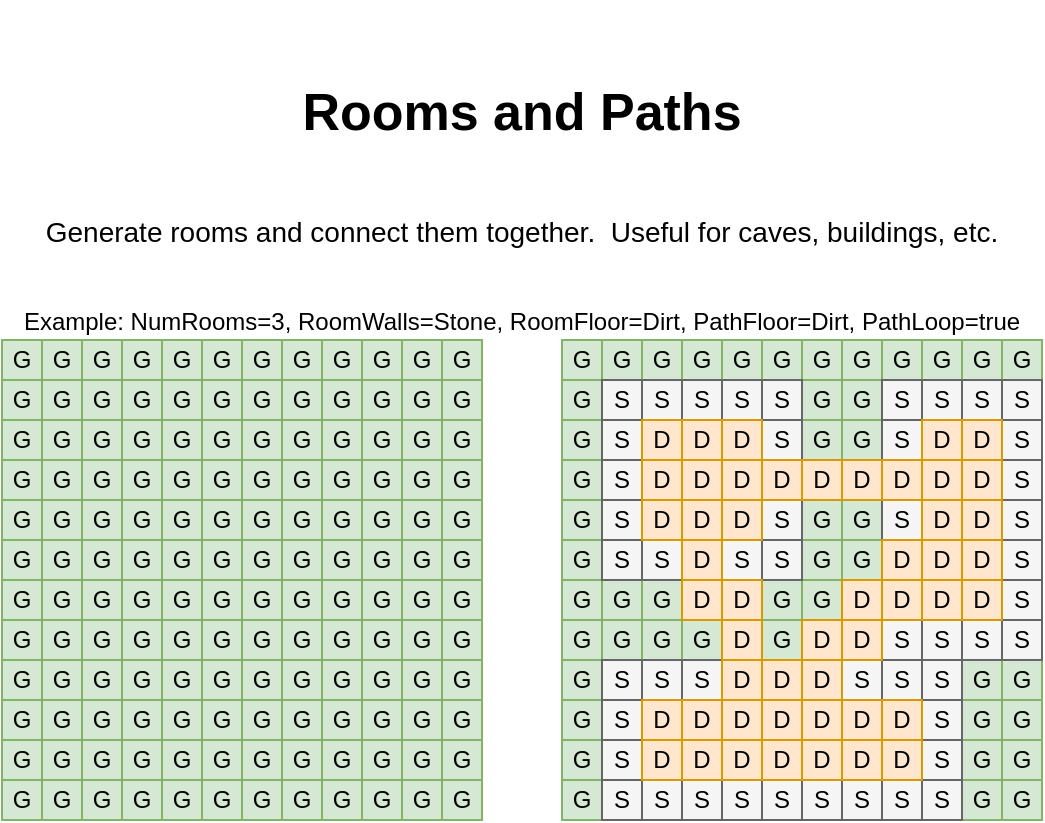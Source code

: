 <mxfile version="12.2.7" type="device" pages="1"><diagram id="07fea595-8f29-1299-0266-81d95cde20df" name="Page-1"><mxGraphModel dx="981" dy="492" grid="1" gridSize="10" guides="1" tooltips="1" connect="1" arrows="1" fold="1" page="1" pageScale="1" pageWidth="1169" pageHeight="827" background="#ffffff" math="0" shadow="0"><root><mxCell id="0"/><mxCell id="1" parent="0"/><mxCell id="EA9U3WWzR7fTP9P4jeA_-657" value="" style="whiteSpace=wrap;html=1;aspect=fixed;fillColor=#d5e8d4;strokeColor=#82b366;" parent="1" vertex="1"><mxGeometry x="240" y="200" width="20" height="20" as="geometry"/></mxCell><mxCell id="EA9U3WWzR7fTP9P4jeA_-678" value="G" style="text;html=1;align=center;verticalAlign=middle;whiteSpace=wrap;rounded=0;" parent="1" vertex="1"><mxGeometry x="240" y="200" width="20" height="20" as="geometry"/></mxCell><mxCell id="EA9U3WWzR7fTP9P4jeA_-688" value="&lt;h1&gt;&lt;font style=&quot;font-size: 26px ; line-height: 120%&quot;&gt;Rooms and Paths&lt;/font&gt;&lt;/h1&gt;&lt;p&gt;&lt;font style=&quot;font-size: 14px&quot;&gt;Generate rooms and connect them together.&amp;nbsp; Useful for caves, buildings, etc.&lt;/font&gt;&lt;/p&gt;&lt;p&gt;&lt;font style=&quot;font-size: 12px&quot;&gt;Example: NumRooms=3, RoomWalls=Stone, RoomFloor=Dirt, PathFloor=Dirt, PathLoop=true&lt;/font&gt;&lt;br&gt;&lt;/p&gt;" style="text;html=1;strokeColor=none;fillColor=none;spacing=5;spacingTop=-20;whiteSpace=wrap;overflow=hidden;rounded=0;fontSize=20;align=center;" parent="1" vertex="1"><mxGeometry x="240" y="40" width="520" height="160" as="geometry"/></mxCell><mxCell id="2aSuNnQf5wwMmVmt-AAC-329" value="" style="whiteSpace=wrap;html=1;aspect=fixed;fillColor=#d5e8d4;strokeColor=#82b366;" vertex="1" parent="1"><mxGeometry x="260" y="200" width="20" height="20" as="geometry"/></mxCell><mxCell id="2aSuNnQf5wwMmVmt-AAC-330" value="G" style="text;html=1;align=center;verticalAlign=middle;whiteSpace=wrap;rounded=0;" vertex="1" parent="1"><mxGeometry x="260" y="200" width="20" height="20" as="geometry"/></mxCell><mxCell id="2aSuNnQf5wwMmVmt-AAC-331" value="" style="whiteSpace=wrap;html=1;aspect=fixed;fillColor=#d5e8d4;strokeColor=#82b366;" vertex="1" parent="1"><mxGeometry x="280" y="200" width="20" height="20" as="geometry"/></mxCell><mxCell id="2aSuNnQf5wwMmVmt-AAC-332" value="G" style="text;html=1;align=center;verticalAlign=middle;whiteSpace=wrap;rounded=0;" vertex="1" parent="1"><mxGeometry x="280" y="200" width="20" height="20" as="geometry"/></mxCell><mxCell id="2aSuNnQf5wwMmVmt-AAC-333" value="" style="whiteSpace=wrap;html=1;aspect=fixed;fillColor=#d5e8d4;strokeColor=#82b366;" vertex="1" parent="1"><mxGeometry x="300" y="200" width="20" height="20" as="geometry"/></mxCell><mxCell id="2aSuNnQf5wwMmVmt-AAC-334" value="G" style="text;html=1;align=center;verticalAlign=middle;whiteSpace=wrap;rounded=0;" vertex="1" parent="1"><mxGeometry x="300" y="200" width="20" height="20" as="geometry"/></mxCell><mxCell id="2aSuNnQf5wwMmVmt-AAC-335" value="" style="whiteSpace=wrap;html=1;aspect=fixed;fillColor=#d5e8d4;strokeColor=#82b366;" vertex="1" parent="1"><mxGeometry x="320" y="200" width="20" height="20" as="geometry"/></mxCell><mxCell id="2aSuNnQf5wwMmVmt-AAC-336" value="G" style="text;html=1;align=center;verticalAlign=middle;whiteSpace=wrap;rounded=0;" vertex="1" parent="1"><mxGeometry x="320" y="200" width="20" height="20" as="geometry"/></mxCell><mxCell id="2aSuNnQf5wwMmVmt-AAC-337" value="" style="whiteSpace=wrap;html=1;aspect=fixed;fillColor=#d5e8d4;strokeColor=#82b366;" vertex="1" parent="1"><mxGeometry x="340" y="200" width="20" height="20" as="geometry"/></mxCell><mxCell id="2aSuNnQf5wwMmVmt-AAC-338" value="G" style="text;html=1;align=center;verticalAlign=middle;whiteSpace=wrap;rounded=0;" vertex="1" parent="1"><mxGeometry x="340" y="200" width="20" height="20" as="geometry"/></mxCell><mxCell id="2aSuNnQf5wwMmVmt-AAC-339" value="" style="whiteSpace=wrap;html=1;aspect=fixed;fillColor=#d5e8d4;strokeColor=#82b366;" vertex="1" parent="1"><mxGeometry x="360" y="200" width="20" height="20" as="geometry"/></mxCell><mxCell id="2aSuNnQf5wwMmVmt-AAC-340" value="G" style="text;html=1;align=center;verticalAlign=middle;whiteSpace=wrap;rounded=0;" vertex="1" parent="1"><mxGeometry x="360" y="200" width="20" height="20" as="geometry"/></mxCell><mxCell id="2aSuNnQf5wwMmVmt-AAC-341" value="" style="whiteSpace=wrap;html=1;aspect=fixed;fillColor=#d5e8d4;strokeColor=#82b366;" vertex="1" parent="1"><mxGeometry x="380" y="200" width="20" height="20" as="geometry"/></mxCell><mxCell id="2aSuNnQf5wwMmVmt-AAC-342" value="G" style="text;html=1;align=center;verticalAlign=middle;whiteSpace=wrap;rounded=0;" vertex="1" parent="1"><mxGeometry x="380" y="200" width="20" height="20" as="geometry"/></mxCell><mxCell id="2aSuNnQf5wwMmVmt-AAC-343" value="" style="whiteSpace=wrap;html=1;aspect=fixed;fillColor=#d5e8d4;strokeColor=#82b366;" vertex="1" parent="1"><mxGeometry x="400" y="200" width="20" height="20" as="geometry"/></mxCell><mxCell id="2aSuNnQf5wwMmVmt-AAC-344" value="G" style="text;html=1;align=center;verticalAlign=middle;whiteSpace=wrap;rounded=0;" vertex="1" parent="1"><mxGeometry x="400" y="200" width="20" height="20" as="geometry"/></mxCell><mxCell id="2aSuNnQf5wwMmVmt-AAC-345" value="" style="whiteSpace=wrap;html=1;aspect=fixed;fillColor=#d5e8d4;strokeColor=#82b366;" vertex="1" parent="1"><mxGeometry x="420" y="200" width="20" height="20" as="geometry"/></mxCell><mxCell id="2aSuNnQf5wwMmVmt-AAC-346" value="G" style="text;html=1;align=center;verticalAlign=middle;whiteSpace=wrap;rounded=0;" vertex="1" parent="1"><mxGeometry x="420" y="200" width="20" height="20" as="geometry"/></mxCell><mxCell id="2aSuNnQf5wwMmVmt-AAC-347" value="" style="whiteSpace=wrap;html=1;aspect=fixed;fillColor=#d5e8d4;strokeColor=#82b366;" vertex="1" parent="1"><mxGeometry x="440" y="200" width="20" height="20" as="geometry"/></mxCell><mxCell id="2aSuNnQf5wwMmVmt-AAC-348" value="G" style="text;html=1;align=center;verticalAlign=middle;whiteSpace=wrap;rounded=0;" vertex="1" parent="1"><mxGeometry x="440" y="200" width="20" height="20" as="geometry"/></mxCell><mxCell id="2aSuNnQf5wwMmVmt-AAC-349" value="" style="whiteSpace=wrap;html=1;aspect=fixed;fillColor=#d5e8d4;strokeColor=#82b366;" vertex="1" parent="1"><mxGeometry x="460" y="200" width="20" height="20" as="geometry"/></mxCell><mxCell id="2aSuNnQf5wwMmVmt-AAC-350" value="G" style="text;html=1;align=center;verticalAlign=middle;whiteSpace=wrap;rounded=0;" vertex="1" parent="1"><mxGeometry x="460" y="200" width="20" height="20" as="geometry"/></mxCell><mxCell id="2aSuNnQf5wwMmVmt-AAC-351" value="" style="whiteSpace=wrap;html=1;aspect=fixed;fillColor=#d5e8d4;strokeColor=#82b366;" vertex="1" parent="1"><mxGeometry x="240" y="220" width="20" height="20" as="geometry"/></mxCell><mxCell id="2aSuNnQf5wwMmVmt-AAC-352" value="G" style="text;html=1;align=center;verticalAlign=middle;whiteSpace=wrap;rounded=0;" vertex="1" parent="1"><mxGeometry x="240" y="220" width="20" height="20" as="geometry"/></mxCell><mxCell id="2aSuNnQf5wwMmVmt-AAC-353" value="" style="whiteSpace=wrap;html=1;aspect=fixed;fillColor=#d5e8d4;strokeColor=#82b366;" vertex="1" parent="1"><mxGeometry x="260" y="220" width="20" height="20" as="geometry"/></mxCell><mxCell id="2aSuNnQf5wwMmVmt-AAC-354" value="G" style="text;html=1;align=center;verticalAlign=middle;whiteSpace=wrap;rounded=0;" vertex="1" parent="1"><mxGeometry x="260" y="220" width="20" height="20" as="geometry"/></mxCell><mxCell id="2aSuNnQf5wwMmVmt-AAC-355" value="" style="whiteSpace=wrap;html=1;aspect=fixed;fillColor=#d5e8d4;strokeColor=#82b366;" vertex="1" parent="1"><mxGeometry x="280" y="220" width="20" height="20" as="geometry"/></mxCell><mxCell id="2aSuNnQf5wwMmVmt-AAC-356" value="G" style="text;html=1;align=center;verticalAlign=middle;whiteSpace=wrap;rounded=0;" vertex="1" parent="1"><mxGeometry x="280" y="220" width="20" height="20" as="geometry"/></mxCell><mxCell id="2aSuNnQf5wwMmVmt-AAC-357" value="" style="whiteSpace=wrap;html=1;aspect=fixed;fillColor=#d5e8d4;strokeColor=#82b366;" vertex="1" parent="1"><mxGeometry x="300" y="220" width="20" height="20" as="geometry"/></mxCell><mxCell id="2aSuNnQf5wwMmVmt-AAC-358" value="G" style="text;html=1;align=center;verticalAlign=middle;whiteSpace=wrap;rounded=0;" vertex="1" parent="1"><mxGeometry x="300" y="220" width="20" height="20" as="geometry"/></mxCell><mxCell id="2aSuNnQf5wwMmVmt-AAC-359" value="" style="whiteSpace=wrap;html=1;aspect=fixed;fillColor=#d5e8d4;strokeColor=#82b366;" vertex="1" parent="1"><mxGeometry x="320" y="220" width="20" height="20" as="geometry"/></mxCell><mxCell id="2aSuNnQf5wwMmVmt-AAC-360" value="G" style="text;html=1;align=center;verticalAlign=middle;whiteSpace=wrap;rounded=0;" vertex="1" parent="1"><mxGeometry x="320" y="220" width="20" height="20" as="geometry"/></mxCell><mxCell id="2aSuNnQf5wwMmVmt-AAC-361" value="" style="whiteSpace=wrap;html=1;aspect=fixed;fillColor=#d5e8d4;strokeColor=#82b366;" vertex="1" parent="1"><mxGeometry x="340" y="220" width="20" height="20" as="geometry"/></mxCell><mxCell id="2aSuNnQf5wwMmVmt-AAC-362" value="G" style="text;html=1;align=center;verticalAlign=middle;whiteSpace=wrap;rounded=0;" vertex="1" parent="1"><mxGeometry x="340" y="220" width="20" height="20" as="geometry"/></mxCell><mxCell id="2aSuNnQf5wwMmVmt-AAC-363" value="" style="whiteSpace=wrap;html=1;aspect=fixed;fillColor=#d5e8d4;strokeColor=#82b366;" vertex="1" parent="1"><mxGeometry x="360" y="220" width="20" height="20" as="geometry"/></mxCell><mxCell id="2aSuNnQf5wwMmVmt-AAC-364" value="G" style="text;html=1;align=center;verticalAlign=middle;whiteSpace=wrap;rounded=0;" vertex="1" parent="1"><mxGeometry x="360" y="220" width="20" height="20" as="geometry"/></mxCell><mxCell id="2aSuNnQf5wwMmVmt-AAC-365" value="" style="whiteSpace=wrap;html=1;aspect=fixed;fillColor=#d5e8d4;strokeColor=#82b366;" vertex="1" parent="1"><mxGeometry x="380" y="220" width="20" height="20" as="geometry"/></mxCell><mxCell id="2aSuNnQf5wwMmVmt-AAC-366" value="G" style="text;html=1;align=center;verticalAlign=middle;whiteSpace=wrap;rounded=0;" vertex="1" parent="1"><mxGeometry x="380" y="220" width="20" height="20" as="geometry"/></mxCell><mxCell id="2aSuNnQf5wwMmVmt-AAC-367" value="" style="whiteSpace=wrap;html=1;aspect=fixed;fillColor=#d5e8d4;strokeColor=#82b366;" vertex="1" parent="1"><mxGeometry x="400" y="220" width="20" height="20" as="geometry"/></mxCell><mxCell id="2aSuNnQf5wwMmVmt-AAC-368" value="G" style="text;html=1;align=center;verticalAlign=middle;whiteSpace=wrap;rounded=0;" vertex="1" parent="1"><mxGeometry x="400" y="220" width="20" height="20" as="geometry"/></mxCell><mxCell id="2aSuNnQf5wwMmVmt-AAC-369" value="" style="whiteSpace=wrap;html=1;aspect=fixed;fillColor=#d5e8d4;strokeColor=#82b366;" vertex="1" parent="1"><mxGeometry x="420" y="220" width="20" height="20" as="geometry"/></mxCell><mxCell id="2aSuNnQf5wwMmVmt-AAC-370" value="G" style="text;html=1;align=center;verticalAlign=middle;whiteSpace=wrap;rounded=0;" vertex="1" parent="1"><mxGeometry x="420" y="220" width="20" height="20" as="geometry"/></mxCell><mxCell id="2aSuNnQf5wwMmVmt-AAC-371" value="" style="whiteSpace=wrap;html=1;aspect=fixed;fillColor=#d5e8d4;strokeColor=#82b366;" vertex="1" parent="1"><mxGeometry x="440" y="220" width="20" height="20" as="geometry"/></mxCell><mxCell id="2aSuNnQf5wwMmVmt-AAC-372" value="G" style="text;html=1;align=center;verticalAlign=middle;whiteSpace=wrap;rounded=0;" vertex="1" parent="1"><mxGeometry x="440" y="220" width="20" height="20" as="geometry"/></mxCell><mxCell id="2aSuNnQf5wwMmVmt-AAC-373" value="" style="whiteSpace=wrap;html=1;aspect=fixed;fillColor=#d5e8d4;strokeColor=#82b366;" vertex="1" parent="1"><mxGeometry x="460" y="220" width="20" height="20" as="geometry"/></mxCell><mxCell id="2aSuNnQf5wwMmVmt-AAC-374" value="G" style="text;html=1;align=center;verticalAlign=middle;whiteSpace=wrap;rounded=0;" vertex="1" parent="1"><mxGeometry x="460" y="220" width="20" height="20" as="geometry"/></mxCell><mxCell id="2aSuNnQf5wwMmVmt-AAC-375" value="" style="whiteSpace=wrap;html=1;aspect=fixed;fillColor=#d5e8d4;strokeColor=#82b366;" vertex="1" parent="1"><mxGeometry x="240" y="240" width="20" height="20" as="geometry"/></mxCell><mxCell id="2aSuNnQf5wwMmVmt-AAC-376" value="G" style="text;html=1;align=center;verticalAlign=middle;whiteSpace=wrap;rounded=0;" vertex="1" parent="1"><mxGeometry x="240" y="240" width="20" height="20" as="geometry"/></mxCell><mxCell id="2aSuNnQf5wwMmVmt-AAC-377" value="" style="whiteSpace=wrap;html=1;aspect=fixed;fillColor=#d5e8d4;strokeColor=#82b366;" vertex="1" parent="1"><mxGeometry x="260" y="240" width="20" height="20" as="geometry"/></mxCell><mxCell id="2aSuNnQf5wwMmVmt-AAC-378" value="G" style="text;html=1;align=center;verticalAlign=middle;whiteSpace=wrap;rounded=0;" vertex="1" parent="1"><mxGeometry x="260" y="240" width="20" height="20" as="geometry"/></mxCell><mxCell id="2aSuNnQf5wwMmVmt-AAC-379" value="" style="whiteSpace=wrap;html=1;aspect=fixed;fillColor=#d5e8d4;strokeColor=#82b366;" vertex="1" parent="1"><mxGeometry x="280" y="240" width="20" height="20" as="geometry"/></mxCell><mxCell id="2aSuNnQf5wwMmVmt-AAC-380" value="G" style="text;html=1;align=center;verticalAlign=middle;whiteSpace=wrap;rounded=0;" vertex="1" parent="1"><mxGeometry x="280" y="240" width="20" height="20" as="geometry"/></mxCell><mxCell id="2aSuNnQf5wwMmVmt-AAC-381" value="" style="whiteSpace=wrap;html=1;aspect=fixed;fillColor=#d5e8d4;strokeColor=#82b366;" vertex="1" parent="1"><mxGeometry x="300" y="240" width="20" height="20" as="geometry"/></mxCell><mxCell id="2aSuNnQf5wwMmVmt-AAC-382" value="G" style="text;html=1;align=center;verticalAlign=middle;whiteSpace=wrap;rounded=0;" vertex="1" parent="1"><mxGeometry x="300" y="240" width="20" height="20" as="geometry"/></mxCell><mxCell id="2aSuNnQf5wwMmVmt-AAC-383" value="" style="whiteSpace=wrap;html=1;aspect=fixed;fillColor=#d5e8d4;strokeColor=#82b366;" vertex="1" parent="1"><mxGeometry x="320" y="240" width="20" height="20" as="geometry"/></mxCell><mxCell id="2aSuNnQf5wwMmVmt-AAC-384" value="G" style="text;html=1;align=center;verticalAlign=middle;whiteSpace=wrap;rounded=0;" vertex="1" parent="1"><mxGeometry x="320" y="240" width="20" height="20" as="geometry"/></mxCell><mxCell id="2aSuNnQf5wwMmVmt-AAC-385" value="" style="whiteSpace=wrap;html=1;aspect=fixed;fillColor=#d5e8d4;strokeColor=#82b366;" vertex="1" parent="1"><mxGeometry x="340" y="240" width="20" height="20" as="geometry"/></mxCell><mxCell id="2aSuNnQf5wwMmVmt-AAC-386" value="G" style="text;html=1;align=center;verticalAlign=middle;whiteSpace=wrap;rounded=0;" vertex="1" parent="1"><mxGeometry x="340" y="240" width="20" height="20" as="geometry"/></mxCell><mxCell id="2aSuNnQf5wwMmVmt-AAC-387" value="" style="whiteSpace=wrap;html=1;aspect=fixed;fillColor=#d5e8d4;strokeColor=#82b366;" vertex="1" parent="1"><mxGeometry x="360" y="240" width="20" height="20" as="geometry"/></mxCell><mxCell id="2aSuNnQf5wwMmVmt-AAC-388" value="G" style="text;html=1;align=center;verticalAlign=middle;whiteSpace=wrap;rounded=0;" vertex="1" parent="1"><mxGeometry x="360" y="240" width="20" height="20" as="geometry"/></mxCell><mxCell id="2aSuNnQf5wwMmVmt-AAC-389" value="" style="whiteSpace=wrap;html=1;aspect=fixed;fillColor=#d5e8d4;strokeColor=#82b366;" vertex="1" parent="1"><mxGeometry x="380" y="240" width="20" height="20" as="geometry"/></mxCell><mxCell id="2aSuNnQf5wwMmVmt-AAC-390" value="G" style="text;html=1;align=center;verticalAlign=middle;whiteSpace=wrap;rounded=0;" vertex="1" parent="1"><mxGeometry x="380" y="240" width="20" height="20" as="geometry"/></mxCell><mxCell id="2aSuNnQf5wwMmVmt-AAC-391" value="" style="whiteSpace=wrap;html=1;aspect=fixed;fillColor=#d5e8d4;strokeColor=#82b366;" vertex="1" parent="1"><mxGeometry x="400" y="240" width="20" height="20" as="geometry"/></mxCell><mxCell id="2aSuNnQf5wwMmVmt-AAC-392" value="G" style="text;html=1;align=center;verticalAlign=middle;whiteSpace=wrap;rounded=0;" vertex="1" parent="1"><mxGeometry x="400" y="240" width="20" height="20" as="geometry"/></mxCell><mxCell id="2aSuNnQf5wwMmVmt-AAC-393" value="" style="whiteSpace=wrap;html=1;aspect=fixed;fillColor=#d5e8d4;strokeColor=#82b366;" vertex="1" parent="1"><mxGeometry x="420" y="240" width="20" height="20" as="geometry"/></mxCell><mxCell id="2aSuNnQf5wwMmVmt-AAC-394" value="G" style="text;html=1;align=center;verticalAlign=middle;whiteSpace=wrap;rounded=0;" vertex="1" parent="1"><mxGeometry x="420" y="240" width="20" height="20" as="geometry"/></mxCell><mxCell id="2aSuNnQf5wwMmVmt-AAC-395" value="" style="whiteSpace=wrap;html=1;aspect=fixed;fillColor=#d5e8d4;strokeColor=#82b366;" vertex="1" parent="1"><mxGeometry x="440" y="240" width="20" height="20" as="geometry"/></mxCell><mxCell id="2aSuNnQf5wwMmVmt-AAC-396" value="G" style="text;html=1;align=center;verticalAlign=middle;whiteSpace=wrap;rounded=0;" vertex="1" parent="1"><mxGeometry x="440" y="240" width="20" height="20" as="geometry"/></mxCell><mxCell id="2aSuNnQf5wwMmVmt-AAC-397" value="" style="whiteSpace=wrap;html=1;aspect=fixed;fillColor=#d5e8d4;strokeColor=#82b366;" vertex="1" parent="1"><mxGeometry x="460" y="240" width="20" height="20" as="geometry"/></mxCell><mxCell id="2aSuNnQf5wwMmVmt-AAC-398" value="G" style="text;html=1;align=center;verticalAlign=middle;whiteSpace=wrap;rounded=0;" vertex="1" parent="1"><mxGeometry x="460" y="240" width="20" height="20" as="geometry"/></mxCell><mxCell id="2aSuNnQf5wwMmVmt-AAC-399" value="" style="whiteSpace=wrap;html=1;aspect=fixed;fillColor=#d5e8d4;strokeColor=#82b366;" vertex="1" parent="1"><mxGeometry x="240" y="260" width="20" height="20" as="geometry"/></mxCell><mxCell id="2aSuNnQf5wwMmVmt-AAC-400" value="G" style="text;html=1;align=center;verticalAlign=middle;whiteSpace=wrap;rounded=0;" vertex="1" parent="1"><mxGeometry x="240" y="260" width="20" height="20" as="geometry"/></mxCell><mxCell id="2aSuNnQf5wwMmVmt-AAC-401" value="" style="whiteSpace=wrap;html=1;aspect=fixed;fillColor=#d5e8d4;strokeColor=#82b366;" vertex="1" parent="1"><mxGeometry x="260" y="260" width="20" height="20" as="geometry"/></mxCell><mxCell id="2aSuNnQf5wwMmVmt-AAC-402" value="G" style="text;html=1;align=center;verticalAlign=middle;whiteSpace=wrap;rounded=0;" vertex="1" parent="1"><mxGeometry x="260" y="260" width="20" height="20" as="geometry"/></mxCell><mxCell id="2aSuNnQf5wwMmVmt-AAC-403" value="" style="whiteSpace=wrap;html=1;aspect=fixed;fillColor=#d5e8d4;strokeColor=#82b366;" vertex="1" parent="1"><mxGeometry x="280" y="260" width="20" height="20" as="geometry"/></mxCell><mxCell id="2aSuNnQf5wwMmVmt-AAC-404" value="G" style="text;html=1;align=center;verticalAlign=middle;whiteSpace=wrap;rounded=0;" vertex="1" parent="1"><mxGeometry x="280" y="260" width="20" height="20" as="geometry"/></mxCell><mxCell id="2aSuNnQf5wwMmVmt-AAC-405" value="" style="whiteSpace=wrap;html=1;aspect=fixed;fillColor=#d5e8d4;strokeColor=#82b366;" vertex="1" parent="1"><mxGeometry x="300" y="260" width="20" height="20" as="geometry"/></mxCell><mxCell id="2aSuNnQf5wwMmVmt-AAC-406" value="G" style="text;html=1;align=center;verticalAlign=middle;whiteSpace=wrap;rounded=0;" vertex="1" parent="1"><mxGeometry x="300" y="260" width="20" height="20" as="geometry"/></mxCell><mxCell id="2aSuNnQf5wwMmVmt-AAC-407" value="" style="whiteSpace=wrap;html=1;aspect=fixed;fillColor=#d5e8d4;strokeColor=#82b366;" vertex="1" parent="1"><mxGeometry x="320" y="260" width="20" height="20" as="geometry"/></mxCell><mxCell id="2aSuNnQf5wwMmVmt-AAC-408" value="G" style="text;html=1;align=center;verticalAlign=middle;whiteSpace=wrap;rounded=0;" vertex="1" parent="1"><mxGeometry x="320" y="260" width="20" height="20" as="geometry"/></mxCell><mxCell id="2aSuNnQf5wwMmVmt-AAC-409" value="" style="whiteSpace=wrap;html=1;aspect=fixed;fillColor=#d5e8d4;strokeColor=#82b366;" vertex="1" parent="1"><mxGeometry x="340" y="260" width="20" height="20" as="geometry"/></mxCell><mxCell id="2aSuNnQf5wwMmVmt-AAC-410" value="G" style="text;html=1;align=center;verticalAlign=middle;whiteSpace=wrap;rounded=0;" vertex="1" parent="1"><mxGeometry x="340" y="260" width="20" height="20" as="geometry"/></mxCell><mxCell id="2aSuNnQf5wwMmVmt-AAC-411" value="" style="whiteSpace=wrap;html=1;aspect=fixed;fillColor=#d5e8d4;strokeColor=#82b366;" vertex="1" parent="1"><mxGeometry x="360" y="260" width="20" height="20" as="geometry"/></mxCell><mxCell id="2aSuNnQf5wwMmVmt-AAC-412" value="G" style="text;html=1;align=center;verticalAlign=middle;whiteSpace=wrap;rounded=0;" vertex="1" parent="1"><mxGeometry x="360" y="260" width="20" height="20" as="geometry"/></mxCell><mxCell id="2aSuNnQf5wwMmVmt-AAC-413" value="" style="whiteSpace=wrap;html=1;aspect=fixed;fillColor=#d5e8d4;strokeColor=#82b366;" vertex="1" parent="1"><mxGeometry x="380" y="260" width="20" height="20" as="geometry"/></mxCell><mxCell id="2aSuNnQf5wwMmVmt-AAC-414" value="G" style="text;html=1;align=center;verticalAlign=middle;whiteSpace=wrap;rounded=0;" vertex="1" parent="1"><mxGeometry x="380" y="260" width="20" height="20" as="geometry"/></mxCell><mxCell id="2aSuNnQf5wwMmVmt-AAC-415" value="" style="whiteSpace=wrap;html=1;aspect=fixed;fillColor=#d5e8d4;strokeColor=#82b366;" vertex="1" parent="1"><mxGeometry x="400" y="260" width="20" height="20" as="geometry"/></mxCell><mxCell id="2aSuNnQf5wwMmVmt-AAC-416" value="G" style="text;html=1;align=center;verticalAlign=middle;whiteSpace=wrap;rounded=0;" vertex="1" parent="1"><mxGeometry x="400" y="260" width="20" height="20" as="geometry"/></mxCell><mxCell id="2aSuNnQf5wwMmVmt-AAC-417" value="" style="whiteSpace=wrap;html=1;aspect=fixed;fillColor=#d5e8d4;strokeColor=#82b366;" vertex="1" parent="1"><mxGeometry x="420" y="260" width="20" height="20" as="geometry"/></mxCell><mxCell id="2aSuNnQf5wwMmVmt-AAC-418" value="G" style="text;html=1;align=center;verticalAlign=middle;whiteSpace=wrap;rounded=0;" vertex="1" parent="1"><mxGeometry x="420" y="260" width="20" height="20" as="geometry"/></mxCell><mxCell id="2aSuNnQf5wwMmVmt-AAC-419" value="" style="whiteSpace=wrap;html=1;aspect=fixed;fillColor=#d5e8d4;strokeColor=#82b366;" vertex="1" parent="1"><mxGeometry x="440" y="260" width="20" height="20" as="geometry"/></mxCell><mxCell id="2aSuNnQf5wwMmVmt-AAC-420" value="G" style="text;html=1;align=center;verticalAlign=middle;whiteSpace=wrap;rounded=0;" vertex="1" parent="1"><mxGeometry x="440" y="260" width="20" height="20" as="geometry"/></mxCell><mxCell id="2aSuNnQf5wwMmVmt-AAC-421" value="" style="whiteSpace=wrap;html=1;aspect=fixed;fillColor=#d5e8d4;strokeColor=#82b366;" vertex="1" parent="1"><mxGeometry x="460" y="260" width="20" height="20" as="geometry"/></mxCell><mxCell id="2aSuNnQf5wwMmVmt-AAC-422" value="G" style="text;html=1;align=center;verticalAlign=middle;whiteSpace=wrap;rounded=0;" vertex="1" parent="1"><mxGeometry x="460" y="260" width="20" height="20" as="geometry"/></mxCell><mxCell id="2aSuNnQf5wwMmVmt-AAC-423" value="" style="whiteSpace=wrap;html=1;aspect=fixed;fillColor=#d5e8d4;strokeColor=#82b366;" vertex="1" parent="1"><mxGeometry x="240" y="280" width="20" height="20" as="geometry"/></mxCell><mxCell id="2aSuNnQf5wwMmVmt-AAC-424" value="G" style="text;html=1;align=center;verticalAlign=middle;whiteSpace=wrap;rounded=0;" vertex="1" parent="1"><mxGeometry x="240" y="280" width="20" height="20" as="geometry"/></mxCell><mxCell id="2aSuNnQf5wwMmVmt-AAC-425" value="" style="whiteSpace=wrap;html=1;aspect=fixed;fillColor=#d5e8d4;strokeColor=#82b366;" vertex="1" parent="1"><mxGeometry x="260" y="280" width="20" height="20" as="geometry"/></mxCell><mxCell id="2aSuNnQf5wwMmVmt-AAC-426" value="G" style="text;html=1;align=center;verticalAlign=middle;whiteSpace=wrap;rounded=0;" vertex="1" parent="1"><mxGeometry x="260" y="280" width="20" height="20" as="geometry"/></mxCell><mxCell id="2aSuNnQf5wwMmVmt-AAC-427" value="" style="whiteSpace=wrap;html=1;aspect=fixed;fillColor=#d5e8d4;strokeColor=#82b366;" vertex="1" parent="1"><mxGeometry x="280" y="280" width="20" height="20" as="geometry"/></mxCell><mxCell id="2aSuNnQf5wwMmVmt-AAC-428" value="G" style="text;html=1;align=center;verticalAlign=middle;whiteSpace=wrap;rounded=0;" vertex="1" parent="1"><mxGeometry x="280" y="280" width="20" height="20" as="geometry"/></mxCell><mxCell id="2aSuNnQf5wwMmVmt-AAC-429" value="" style="whiteSpace=wrap;html=1;aspect=fixed;fillColor=#d5e8d4;strokeColor=#82b366;" vertex="1" parent="1"><mxGeometry x="300" y="280" width="20" height="20" as="geometry"/></mxCell><mxCell id="2aSuNnQf5wwMmVmt-AAC-430" value="G" style="text;html=1;align=center;verticalAlign=middle;whiteSpace=wrap;rounded=0;" vertex="1" parent="1"><mxGeometry x="300" y="280" width="20" height="20" as="geometry"/></mxCell><mxCell id="2aSuNnQf5wwMmVmt-AAC-431" value="" style="whiteSpace=wrap;html=1;aspect=fixed;fillColor=#d5e8d4;strokeColor=#82b366;" vertex="1" parent="1"><mxGeometry x="320" y="280" width="20" height="20" as="geometry"/></mxCell><mxCell id="2aSuNnQf5wwMmVmt-AAC-432" value="G" style="text;html=1;align=center;verticalAlign=middle;whiteSpace=wrap;rounded=0;" vertex="1" parent="1"><mxGeometry x="320" y="280" width="20" height="20" as="geometry"/></mxCell><mxCell id="2aSuNnQf5wwMmVmt-AAC-433" value="" style="whiteSpace=wrap;html=1;aspect=fixed;fillColor=#d5e8d4;strokeColor=#82b366;" vertex="1" parent="1"><mxGeometry x="340" y="280" width="20" height="20" as="geometry"/></mxCell><mxCell id="2aSuNnQf5wwMmVmt-AAC-434" value="G" style="text;html=1;align=center;verticalAlign=middle;whiteSpace=wrap;rounded=0;" vertex="1" parent="1"><mxGeometry x="340" y="280" width="20" height="20" as="geometry"/></mxCell><mxCell id="2aSuNnQf5wwMmVmt-AAC-435" value="" style="whiteSpace=wrap;html=1;aspect=fixed;fillColor=#d5e8d4;strokeColor=#82b366;" vertex="1" parent="1"><mxGeometry x="360" y="280" width="20" height="20" as="geometry"/></mxCell><mxCell id="2aSuNnQf5wwMmVmt-AAC-436" value="G" style="text;html=1;align=center;verticalAlign=middle;whiteSpace=wrap;rounded=0;" vertex="1" parent="1"><mxGeometry x="360" y="280" width="20" height="20" as="geometry"/></mxCell><mxCell id="2aSuNnQf5wwMmVmt-AAC-437" value="" style="whiteSpace=wrap;html=1;aspect=fixed;fillColor=#d5e8d4;strokeColor=#82b366;" vertex="1" parent="1"><mxGeometry x="380" y="280" width="20" height="20" as="geometry"/></mxCell><mxCell id="2aSuNnQf5wwMmVmt-AAC-438" value="G" style="text;html=1;align=center;verticalAlign=middle;whiteSpace=wrap;rounded=0;" vertex="1" parent="1"><mxGeometry x="380" y="280" width="20" height="20" as="geometry"/></mxCell><mxCell id="2aSuNnQf5wwMmVmt-AAC-439" value="" style="whiteSpace=wrap;html=1;aspect=fixed;fillColor=#d5e8d4;strokeColor=#82b366;" vertex="1" parent="1"><mxGeometry x="400" y="280" width="20" height="20" as="geometry"/></mxCell><mxCell id="2aSuNnQf5wwMmVmt-AAC-440" value="G" style="text;html=1;align=center;verticalAlign=middle;whiteSpace=wrap;rounded=0;" vertex="1" parent="1"><mxGeometry x="400" y="280" width="20" height="20" as="geometry"/></mxCell><mxCell id="2aSuNnQf5wwMmVmt-AAC-441" value="" style="whiteSpace=wrap;html=1;aspect=fixed;fillColor=#d5e8d4;strokeColor=#82b366;" vertex="1" parent="1"><mxGeometry x="420" y="280" width="20" height="20" as="geometry"/></mxCell><mxCell id="2aSuNnQf5wwMmVmt-AAC-442" value="G" style="text;html=1;align=center;verticalAlign=middle;whiteSpace=wrap;rounded=0;" vertex="1" parent="1"><mxGeometry x="420" y="280" width="20" height="20" as="geometry"/></mxCell><mxCell id="2aSuNnQf5wwMmVmt-AAC-443" value="" style="whiteSpace=wrap;html=1;aspect=fixed;fillColor=#d5e8d4;strokeColor=#82b366;" vertex="1" parent="1"><mxGeometry x="440" y="280" width="20" height="20" as="geometry"/></mxCell><mxCell id="2aSuNnQf5wwMmVmt-AAC-444" value="G" style="text;html=1;align=center;verticalAlign=middle;whiteSpace=wrap;rounded=0;" vertex="1" parent="1"><mxGeometry x="440" y="280" width="20" height="20" as="geometry"/></mxCell><mxCell id="2aSuNnQf5wwMmVmt-AAC-445" value="" style="whiteSpace=wrap;html=1;aspect=fixed;fillColor=#d5e8d4;strokeColor=#82b366;" vertex="1" parent="1"><mxGeometry x="460" y="280" width="20" height="20" as="geometry"/></mxCell><mxCell id="2aSuNnQf5wwMmVmt-AAC-446" value="G" style="text;html=1;align=center;verticalAlign=middle;whiteSpace=wrap;rounded=0;" vertex="1" parent="1"><mxGeometry x="460" y="280" width="20" height="20" as="geometry"/></mxCell><mxCell id="2aSuNnQf5wwMmVmt-AAC-447" value="" style="whiteSpace=wrap;html=1;aspect=fixed;fillColor=#d5e8d4;strokeColor=#82b366;" vertex="1" parent="1"><mxGeometry x="240" y="300" width="20" height="20" as="geometry"/></mxCell><mxCell id="2aSuNnQf5wwMmVmt-AAC-448" value="G" style="text;html=1;align=center;verticalAlign=middle;whiteSpace=wrap;rounded=0;" vertex="1" parent="1"><mxGeometry x="240" y="300" width="20" height="20" as="geometry"/></mxCell><mxCell id="2aSuNnQf5wwMmVmt-AAC-449" value="" style="whiteSpace=wrap;html=1;aspect=fixed;fillColor=#d5e8d4;strokeColor=#82b366;" vertex="1" parent="1"><mxGeometry x="260" y="300" width="20" height="20" as="geometry"/></mxCell><mxCell id="2aSuNnQf5wwMmVmt-AAC-450" value="G" style="text;html=1;align=center;verticalAlign=middle;whiteSpace=wrap;rounded=0;" vertex="1" parent="1"><mxGeometry x="260" y="300" width="20" height="20" as="geometry"/></mxCell><mxCell id="2aSuNnQf5wwMmVmt-AAC-451" value="" style="whiteSpace=wrap;html=1;aspect=fixed;fillColor=#d5e8d4;strokeColor=#82b366;" vertex="1" parent="1"><mxGeometry x="280" y="300" width="20" height="20" as="geometry"/></mxCell><mxCell id="2aSuNnQf5wwMmVmt-AAC-452" value="G" style="text;html=1;align=center;verticalAlign=middle;whiteSpace=wrap;rounded=0;" vertex="1" parent="1"><mxGeometry x="280" y="300" width="20" height="20" as="geometry"/></mxCell><mxCell id="2aSuNnQf5wwMmVmt-AAC-453" value="" style="whiteSpace=wrap;html=1;aspect=fixed;fillColor=#d5e8d4;strokeColor=#82b366;" vertex="1" parent="1"><mxGeometry x="300" y="300" width="20" height="20" as="geometry"/></mxCell><mxCell id="2aSuNnQf5wwMmVmt-AAC-454" value="G" style="text;html=1;align=center;verticalAlign=middle;whiteSpace=wrap;rounded=0;" vertex="1" parent="1"><mxGeometry x="300" y="300" width="20" height="20" as="geometry"/></mxCell><mxCell id="2aSuNnQf5wwMmVmt-AAC-455" value="" style="whiteSpace=wrap;html=1;aspect=fixed;fillColor=#d5e8d4;strokeColor=#82b366;" vertex="1" parent="1"><mxGeometry x="320" y="300" width="20" height="20" as="geometry"/></mxCell><mxCell id="2aSuNnQf5wwMmVmt-AAC-456" value="G" style="text;html=1;align=center;verticalAlign=middle;whiteSpace=wrap;rounded=0;" vertex="1" parent="1"><mxGeometry x="320" y="300" width="20" height="20" as="geometry"/></mxCell><mxCell id="2aSuNnQf5wwMmVmt-AAC-457" value="" style="whiteSpace=wrap;html=1;aspect=fixed;fillColor=#d5e8d4;strokeColor=#82b366;" vertex="1" parent="1"><mxGeometry x="340" y="300" width="20" height="20" as="geometry"/></mxCell><mxCell id="2aSuNnQf5wwMmVmt-AAC-458" value="G" style="text;html=1;align=center;verticalAlign=middle;whiteSpace=wrap;rounded=0;" vertex="1" parent="1"><mxGeometry x="340" y="300" width="20" height="20" as="geometry"/></mxCell><mxCell id="2aSuNnQf5wwMmVmt-AAC-459" value="" style="whiteSpace=wrap;html=1;aspect=fixed;fillColor=#d5e8d4;strokeColor=#82b366;" vertex="1" parent="1"><mxGeometry x="360" y="300" width="20" height="20" as="geometry"/></mxCell><mxCell id="2aSuNnQf5wwMmVmt-AAC-460" value="G" style="text;html=1;align=center;verticalAlign=middle;whiteSpace=wrap;rounded=0;" vertex="1" parent="1"><mxGeometry x="360" y="300" width="20" height="20" as="geometry"/></mxCell><mxCell id="2aSuNnQf5wwMmVmt-AAC-461" value="" style="whiteSpace=wrap;html=1;aspect=fixed;fillColor=#d5e8d4;strokeColor=#82b366;" vertex="1" parent="1"><mxGeometry x="380" y="300" width="20" height="20" as="geometry"/></mxCell><mxCell id="2aSuNnQf5wwMmVmt-AAC-462" value="G" style="text;html=1;align=center;verticalAlign=middle;whiteSpace=wrap;rounded=0;" vertex="1" parent="1"><mxGeometry x="380" y="300" width="20" height="20" as="geometry"/></mxCell><mxCell id="2aSuNnQf5wwMmVmt-AAC-463" value="" style="whiteSpace=wrap;html=1;aspect=fixed;fillColor=#d5e8d4;strokeColor=#82b366;" vertex="1" parent="1"><mxGeometry x="400" y="300" width="20" height="20" as="geometry"/></mxCell><mxCell id="2aSuNnQf5wwMmVmt-AAC-464" value="G" style="text;html=1;align=center;verticalAlign=middle;whiteSpace=wrap;rounded=0;" vertex="1" parent="1"><mxGeometry x="400" y="300" width="20" height="20" as="geometry"/></mxCell><mxCell id="2aSuNnQf5wwMmVmt-AAC-465" value="" style="whiteSpace=wrap;html=1;aspect=fixed;fillColor=#d5e8d4;strokeColor=#82b366;" vertex="1" parent="1"><mxGeometry x="420" y="300" width="20" height="20" as="geometry"/></mxCell><mxCell id="2aSuNnQf5wwMmVmt-AAC-466" value="G" style="text;html=1;align=center;verticalAlign=middle;whiteSpace=wrap;rounded=0;" vertex="1" parent="1"><mxGeometry x="420" y="300" width="20" height="20" as="geometry"/></mxCell><mxCell id="2aSuNnQf5wwMmVmt-AAC-467" value="" style="whiteSpace=wrap;html=1;aspect=fixed;fillColor=#d5e8d4;strokeColor=#82b366;" vertex="1" parent="1"><mxGeometry x="440" y="300" width="20" height="20" as="geometry"/></mxCell><mxCell id="2aSuNnQf5wwMmVmt-AAC-468" value="G" style="text;html=1;align=center;verticalAlign=middle;whiteSpace=wrap;rounded=0;" vertex="1" parent="1"><mxGeometry x="440" y="300" width="20" height="20" as="geometry"/></mxCell><mxCell id="2aSuNnQf5wwMmVmt-AAC-469" value="" style="whiteSpace=wrap;html=1;aspect=fixed;fillColor=#d5e8d4;strokeColor=#82b366;" vertex="1" parent="1"><mxGeometry x="460" y="300" width="20" height="20" as="geometry"/></mxCell><mxCell id="2aSuNnQf5wwMmVmt-AAC-470" value="G" style="text;html=1;align=center;verticalAlign=middle;whiteSpace=wrap;rounded=0;" vertex="1" parent="1"><mxGeometry x="460" y="300" width="20" height="20" as="geometry"/></mxCell><mxCell id="2aSuNnQf5wwMmVmt-AAC-471" value="" style="whiteSpace=wrap;html=1;aspect=fixed;fillColor=#d5e8d4;strokeColor=#82b366;" vertex="1" parent="1"><mxGeometry x="240" y="320" width="20" height="20" as="geometry"/></mxCell><mxCell id="2aSuNnQf5wwMmVmt-AAC-472" value="G" style="text;html=1;align=center;verticalAlign=middle;whiteSpace=wrap;rounded=0;" vertex="1" parent="1"><mxGeometry x="240" y="320" width="20" height="20" as="geometry"/></mxCell><mxCell id="2aSuNnQf5wwMmVmt-AAC-473" value="" style="whiteSpace=wrap;html=1;aspect=fixed;fillColor=#d5e8d4;strokeColor=#82b366;" vertex="1" parent="1"><mxGeometry x="260" y="320" width="20" height="20" as="geometry"/></mxCell><mxCell id="2aSuNnQf5wwMmVmt-AAC-474" value="G" style="text;html=1;align=center;verticalAlign=middle;whiteSpace=wrap;rounded=0;" vertex="1" parent="1"><mxGeometry x="260" y="320" width="20" height="20" as="geometry"/></mxCell><mxCell id="2aSuNnQf5wwMmVmt-AAC-475" value="" style="whiteSpace=wrap;html=1;aspect=fixed;fillColor=#d5e8d4;strokeColor=#82b366;" vertex="1" parent="1"><mxGeometry x="280" y="320" width="20" height="20" as="geometry"/></mxCell><mxCell id="2aSuNnQf5wwMmVmt-AAC-476" value="G" style="text;html=1;align=center;verticalAlign=middle;whiteSpace=wrap;rounded=0;" vertex="1" parent="1"><mxGeometry x="280" y="320" width="20" height="20" as="geometry"/></mxCell><mxCell id="2aSuNnQf5wwMmVmt-AAC-477" value="" style="whiteSpace=wrap;html=1;aspect=fixed;fillColor=#d5e8d4;strokeColor=#82b366;" vertex="1" parent="1"><mxGeometry x="300" y="320" width="20" height="20" as="geometry"/></mxCell><mxCell id="2aSuNnQf5wwMmVmt-AAC-478" value="G" style="text;html=1;align=center;verticalAlign=middle;whiteSpace=wrap;rounded=0;" vertex="1" parent="1"><mxGeometry x="300" y="320" width="20" height="20" as="geometry"/></mxCell><mxCell id="2aSuNnQf5wwMmVmt-AAC-479" value="" style="whiteSpace=wrap;html=1;aspect=fixed;fillColor=#d5e8d4;strokeColor=#82b366;" vertex="1" parent="1"><mxGeometry x="320" y="320" width="20" height="20" as="geometry"/></mxCell><mxCell id="2aSuNnQf5wwMmVmt-AAC-480" value="G" style="text;html=1;align=center;verticalAlign=middle;whiteSpace=wrap;rounded=0;" vertex="1" parent="1"><mxGeometry x="320" y="320" width="20" height="20" as="geometry"/></mxCell><mxCell id="2aSuNnQf5wwMmVmt-AAC-481" value="" style="whiteSpace=wrap;html=1;aspect=fixed;fillColor=#d5e8d4;strokeColor=#82b366;" vertex="1" parent="1"><mxGeometry x="340" y="320" width="20" height="20" as="geometry"/></mxCell><mxCell id="2aSuNnQf5wwMmVmt-AAC-482" value="G" style="text;html=1;align=center;verticalAlign=middle;whiteSpace=wrap;rounded=0;" vertex="1" parent="1"><mxGeometry x="340" y="320" width="20" height="20" as="geometry"/></mxCell><mxCell id="2aSuNnQf5wwMmVmt-AAC-483" value="" style="whiteSpace=wrap;html=1;aspect=fixed;fillColor=#d5e8d4;strokeColor=#82b366;" vertex="1" parent="1"><mxGeometry x="360" y="320" width="20" height="20" as="geometry"/></mxCell><mxCell id="2aSuNnQf5wwMmVmt-AAC-484" value="G" style="text;html=1;align=center;verticalAlign=middle;whiteSpace=wrap;rounded=0;" vertex="1" parent="1"><mxGeometry x="360" y="320" width="20" height="20" as="geometry"/></mxCell><mxCell id="2aSuNnQf5wwMmVmt-AAC-485" value="" style="whiteSpace=wrap;html=1;aspect=fixed;fillColor=#d5e8d4;strokeColor=#82b366;" vertex="1" parent="1"><mxGeometry x="380" y="320" width="20" height="20" as="geometry"/></mxCell><mxCell id="2aSuNnQf5wwMmVmt-AAC-486" value="G" style="text;html=1;align=center;verticalAlign=middle;whiteSpace=wrap;rounded=0;" vertex="1" parent="1"><mxGeometry x="380" y="320" width="20" height="20" as="geometry"/></mxCell><mxCell id="2aSuNnQf5wwMmVmt-AAC-487" value="" style="whiteSpace=wrap;html=1;aspect=fixed;fillColor=#d5e8d4;strokeColor=#82b366;" vertex="1" parent="1"><mxGeometry x="400" y="320" width="20" height="20" as="geometry"/></mxCell><mxCell id="2aSuNnQf5wwMmVmt-AAC-488" value="G" style="text;html=1;align=center;verticalAlign=middle;whiteSpace=wrap;rounded=0;" vertex="1" parent="1"><mxGeometry x="400" y="320" width="20" height="20" as="geometry"/></mxCell><mxCell id="2aSuNnQf5wwMmVmt-AAC-489" value="" style="whiteSpace=wrap;html=1;aspect=fixed;fillColor=#d5e8d4;strokeColor=#82b366;" vertex="1" parent="1"><mxGeometry x="420" y="320" width="20" height="20" as="geometry"/></mxCell><mxCell id="2aSuNnQf5wwMmVmt-AAC-490" value="G" style="text;html=1;align=center;verticalAlign=middle;whiteSpace=wrap;rounded=0;" vertex="1" parent="1"><mxGeometry x="420" y="320" width="20" height="20" as="geometry"/></mxCell><mxCell id="2aSuNnQf5wwMmVmt-AAC-491" value="" style="whiteSpace=wrap;html=1;aspect=fixed;fillColor=#d5e8d4;strokeColor=#82b366;" vertex="1" parent="1"><mxGeometry x="440" y="320" width="20" height="20" as="geometry"/></mxCell><mxCell id="2aSuNnQf5wwMmVmt-AAC-492" value="G" style="text;html=1;align=center;verticalAlign=middle;whiteSpace=wrap;rounded=0;" vertex="1" parent="1"><mxGeometry x="440" y="320" width="20" height="20" as="geometry"/></mxCell><mxCell id="2aSuNnQf5wwMmVmt-AAC-493" value="" style="whiteSpace=wrap;html=1;aspect=fixed;fillColor=#d5e8d4;strokeColor=#82b366;" vertex="1" parent="1"><mxGeometry x="460" y="320" width="20" height="20" as="geometry"/></mxCell><mxCell id="2aSuNnQf5wwMmVmt-AAC-494" value="G" style="text;html=1;align=center;verticalAlign=middle;whiteSpace=wrap;rounded=0;" vertex="1" parent="1"><mxGeometry x="460" y="320" width="20" height="20" as="geometry"/></mxCell><mxCell id="2aSuNnQf5wwMmVmt-AAC-495" value="" style="whiteSpace=wrap;html=1;aspect=fixed;fillColor=#d5e8d4;strokeColor=#82b366;" vertex="1" parent="1"><mxGeometry x="240" y="340" width="20" height="20" as="geometry"/></mxCell><mxCell id="2aSuNnQf5wwMmVmt-AAC-496" value="G" style="text;html=1;align=center;verticalAlign=middle;whiteSpace=wrap;rounded=0;" vertex="1" parent="1"><mxGeometry x="240" y="340" width="20" height="20" as="geometry"/></mxCell><mxCell id="2aSuNnQf5wwMmVmt-AAC-497" value="" style="whiteSpace=wrap;html=1;aspect=fixed;fillColor=#d5e8d4;strokeColor=#82b366;" vertex="1" parent="1"><mxGeometry x="260" y="340" width="20" height="20" as="geometry"/></mxCell><mxCell id="2aSuNnQf5wwMmVmt-AAC-498" value="G" style="text;html=1;align=center;verticalAlign=middle;whiteSpace=wrap;rounded=0;" vertex="1" parent="1"><mxGeometry x="260" y="340" width="20" height="20" as="geometry"/></mxCell><mxCell id="2aSuNnQf5wwMmVmt-AAC-499" value="" style="whiteSpace=wrap;html=1;aspect=fixed;fillColor=#d5e8d4;strokeColor=#82b366;" vertex="1" parent="1"><mxGeometry x="280" y="340" width="20" height="20" as="geometry"/></mxCell><mxCell id="2aSuNnQf5wwMmVmt-AAC-500" value="G" style="text;html=1;align=center;verticalAlign=middle;whiteSpace=wrap;rounded=0;" vertex="1" parent="1"><mxGeometry x="280" y="340" width="20" height="20" as="geometry"/></mxCell><mxCell id="2aSuNnQf5wwMmVmt-AAC-501" value="" style="whiteSpace=wrap;html=1;aspect=fixed;fillColor=#d5e8d4;strokeColor=#82b366;" vertex="1" parent="1"><mxGeometry x="300" y="340" width="20" height="20" as="geometry"/></mxCell><mxCell id="2aSuNnQf5wwMmVmt-AAC-502" value="G" style="text;html=1;align=center;verticalAlign=middle;whiteSpace=wrap;rounded=0;" vertex="1" parent="1"><mxGeometry x="300" y="340" width="20" height="20" as="geometry"/></mxCell><mxCell id="2aSuNnQf5wwMmVmt-AAC-503" value="" style="whiteSpace=wrap;html=1;aspect=fixed;fillColor=#d5e8d4;strokeColor=#82b366;" vertex="1" parent="1"><mxGeometry x="320" y="340" width="20" height="20" as="geometry"/></mxCell><mxCell id="2aSuNnQf5wwMmVmt-AAC-504" value="G" style="text;html=1;align=center;verticalAlign=middle;whiteSpace=wrap;rounded=0;" vertex="1" parent="1"><mxGeometry x="320" y="340" width="20" height="20" as="geometry"/></mxCell><mxCell id="2aSuNnQf5wwMmVmt-AAC-505" value="" style="whiteSpace=wrap;html=1;aspect=fixed;fillColor=#d5e8d4;strokeColor=#82b366;" vertex="1" parent="1"><mxGeometry x="340" y="340" width="20" height="20" as="geometry"/></mxCell><mxCell id="2aSuNnQf5wwMmVmt-AAC-506" value="G" style="text;html=1;align=center;verticalAlign=middle;whiteSpace=wrap;rounded=0;" vertex="1" parent="1"><mxGeometry x="340" y="340" width="20" height="20" as="geometry"/></mxCell><mxCell id="2aSuNnQf5wwMmVmt-AAC-507" value="" style="whiteSpace=wrap;html=1;aspect=fixed;fillColor=#d5e8d4;strokeColor=#82b366;" vertex="1" parent="1"><mxGeometry x="360" y="340" width="20" height="20" as="geometry"/></mxCell><mxCell id="2aSuNnQf5wwMmVmt-AAC-508" value="G" style="text;html=1;align=center;verticalAlign=middle;whiteSpace=wrap;rounded=0;" vertex="1" parent="1"><mxGeometry x="360" y="340" width="20" height="20" as="geometry"/></mxCell><mxCell id="2aSuNnQf5wwMmVmt-AAC-509" value="" style="whiteSpace=wrap;html=1;aspect=fixed;fillColor=#d5e8d4;strokeColor=#82b366;" vertex="1" parent="1"><mxGeometry x="380" y="340" width="20" height="20" as="geometry"/></mxCell><mxCell id="2aSuNnQf5wwMmVmt-AAC-510" value="G" style="text;html=1;align=center;verticalAlign=middle;whiteSpace=wrap;rounded=0;" vertex="1" parent="1"><mxGeometry x="380" y="340" width="20" height="20" as="geometry"/></mxCell><mxCell id="2aSuNnQf5wwMmVmt-AAC-511" value="" style="whiteSpace=wrap;html=1;aspect=fixed;fillColor=#d5e8d4;strokeColor=#82b366;" vertex="1" parent="1"><mxGeometry x="400" y="340" width="20" height="20" as="geometry"/></mxCell><mxCell id="2aSuNnQf5wwMmVmt-AAC-512" value="G" style="text;html=1;align=center;verticalAlign=middle;whiteSpace=wrap;rounded=0;" vertex="1" parent="1"><mxGeometry x="400" y="340" width="20" height="20" as="geometry"/></mxCell><mxCell id="2aSuNnQf5wwMmVmt-AAC-513" value="" style="whiteSpace=wrap;html=1;aspect=fixed;fillColor=#d5e8d4;strokeColor=#82b366;" vertex="1" parent="1"><mxGeometry x="420" y="340" width="20" height="20" as="geometry"/></mxCell><mxCell id="2aSuNnQf5wwMmVmt-AAC-514" value="G" style="text;html=1;align=center;verticalAlign=middle;whiteSpace=wrap;rounded=0;" vertex="1" parent="1"><mxGeometry x="420" y="340" width="20" height="20" as="geometry"/></mxCell><mxCell id="2aSuNnQf5wwMmVmt-AAC-515" value="" style="whiteSpace=wrap;html=1;aspect=fixed;fillColor=#d5e8d4;strokeColor=#82b366;" vertex="1" parent="1"><mxGeometry x="440" y="340" width="20" height="20" as="geometry"/></mxCell><mxCell id="2aSuNnQf5wwMmVmt-AAC-516" value="G" style="text;html=1;align=center;verticalAlign=middle;whiteSpace=wrap;rounded=0;" vertex="1" parent="1"><mxGeometry x="440" y="340" width="20" height="20" as="geometry"/></mxCell><mxCell id="2aSuNnQf5wwMmVmt-AAC-517" value="" style="whiteSpace=wrap;html=1;aspect=fixed;fillColor=#d5e8d4;strokeColor=#82b366;" vertex="1" parent="1"><mxGeometry x="460" y="340" width="20" height="20" as="geometry"/></mxCell><mxCell id="2aSuNnQf5wwMmVmt-AAC-518" value="G" style="text;html=1;align=center;verticalAlign=middle;whiteSpace=wrap;rounded=0;" vertex="1" parent="1"><mxGeometry x="460" y="340" width="20" height="20" as="geometry"/></mxCell><mxCell id="2aSuNnQf5wwMmVmt-AAC-519" value="" style="whiteSpace=wrap;html=1;aspect=fixed;fillColor=#d5e8d4;strokeColor=#82b366;" vertex="1" parent="1"><mxGeometry x="240" y="360" width="20" height="20" as="geometry"/></mxCell><mxCell id="2aSuNnQf5wwMmVmt-AAC-520" value="G" style="text;html=1;align=center;verticalAlign=middle;whiteSpace=wrap;rounded=0;" vertex="1" parent="1"><mxGeometry x="240" y="360" width="20" height="20" as="geometry"/></mxCell><mxCell id="2aSuNnQf5wwMmVmt-AAC-521" value="" style="whiteSpace=wrap;html=1;aspect=fixed;fillColor=#d5e8d4;strokeColor=#82b366;" vertex="1" parent="1"><mxGeometry x="260" y="360" width="20" height="20" as="geometry"/></mxCell><mxCell id="2aSuNnQf5wwMmVmt-AAC-522" value="G" style="text;html=1;align=center;verticalAlign=middle;whiteSpace=wrap;rounded=0;" vertex="1" parent="1"><mxGeometry x="260" y="360" width="20" height="20" as="geometry"/></mxCell><mxCell id="2aSuNnQf5wwMmVmt-AAC-523" value="" style="whiteSpace=wrap;html=1;aspect=fixed;fillColor=#d5e8d4;strokeColor=#82b366;" vertex="1" parent="1"><mxGeometry x="280" y="360" width="20" height="20" as="geometry"/></mxCell><mxCell id="2aSuNnQf5wwMmVmt-AAC-524" value="G" style="text;html=1;align=center;verticalAlign=middle;whiteSpace=wrap;rounded=0;" vertex="1" parent="1"><mxGeometry x="280" y="360" width="20" height="20" as="geometry"/></mxCell><mxCell id="2aSuNnQf5wwMmVmt-AAC-525" value="" style="whiteSpace=wrap;html=1;aspect=fixed;fillColor=#d5e8d4;strokeColor=#82b366;" vertex="1" parent="1"><mxGeometry x="300" y="360" width="20" height="20" as="geometry"/></mxCell><mxCell id="2aSuNnQf5wwMmVmt-AAC-526" value="G" style="text;html=1;align=center;verticalAlign=middle;whiteSpace=wrap;rounded=0;" vertex="1" parent="1"><mxGeometry x="300" y="360" width="20" height="20" as="geometry"/></mxCell><mxCell id="2aSuNnQf5wwMmVmt-AAC-527" value="" style="whiteSpace=wrap;html=1;aspect=fixed;fillColor=#d5e8d4;strokeColor=#82b366;" vertex="1" parent="1"><mxGeometry x="320" y="360" width="20" height="20" as="geometry"/></mxCell><mxCell id="2aSuNnQf5wwMmVmt-AAC-528" value="G" style="text;html=1;align=center;verticalAlign=middle;whiteSpace=wrap;rounded=0;" vertex="1" parent="1"><mxGeometry x="320" y="360" width="20" height="20" as="geometry"/></mxCell><mxCell id="2aSuNnQf5wwMmVmt-AAC-529" value="" style="whiteSpace=wrap;html=1;aspect=fixed;fillColor=#d5e8d4;strokeColor=#82b366;" vertex="1" parent="1"><mxGeometry x="340" y="360" width="20" height="20" as="geometry"/></mxCell><mxCell id="2aSuNnQf5wwMmVmt-AAC-530" value="G" style="text;html=1;align=center;verticalAlign=middle;whiteSpace=wrap;rounded=0;" vertex="1" parent="1"><mxGeometry x="340" y="360" width="20" height="20" as="geometry"/></mxCell><mxCell id="2aSuNnQf5wwMmVmt-AAC-531" value="" style="whiteSpace=wrap;html=1;aspect=fixed;fillColor=#d5e8d4;strokeColor=#82b366;" vertex="1" parent="1"><mxGeometry x="360" y="360" width="20" height="20" as="geometry"/></mxCell><mxCell id="2aSuNnQf5wwMmVmt-AAC-532" value="G" style="text;html=1;align=center;verticalAlign=middle;whiteSpace=wrap;rounded=0;" vertex="1" parent="1"><mxGeometry x="360" y="360" width="20" height="20" as="geometry"/></mxCell><mxCell id="2aSuNnQf5wwMmVmt-AAC-533" value="" style="whiteSpace=wrap;html=1;aspect=fixed;fillColor=#d5e8d4;strokeColor=#82b366;" vertex="1" parent="1"><mxGeometry x="380" y="360" width="20" height="20" as="geometry"/></mxCell><mxCell id="2aSuNnQf5wwMmVmt-AAC-534" value="G" style="text;html=1;align=center;verticalAlign=middle;whiteSpace=wrap;rounded=0;" vertex="1" parent="1"><mxGeometry x="380" y="360" width="20" height="20" as="geometry"/></mxCell><mxCell id="2aSuNnQf5wwMmVmt-AAC-535" value="" style="whiteSpace=wrap;html=1;aspect=fixed;fillColor=#d5e8d4;strokeColor=#82b366;" vertex="1" parent="1"><mxGeometry x="400" y="360" width="20" height="20" as="geometry"/></mxCell><mxCell id="2aSuNnQf5wwMmVmt-AAC-536" value="G" style="text;html=1;align=center;verticalAlign=middle;whiteSpace=wrap;rounded=0;" vertex="1" parent="1"><mxGeometry x="400" y="360" width="20" height="20" as="geometry"/></mxCell><mxCell id="2aSuNnQf5wwMmVmt-AAC-537" value="" style="whiteSpace=wrap;html=1;aspect=fixed;fillColor=#d5e8d4;strokeColor=#82b366;" vertex="1" parent="1"><mxGeometry x="420" y="360" width="20" height="20" as="geometry"/></mxCell><mxCell id="2aSuNnQf5wwMmVmt-AAC-538" value="G" style="text;html=1;align=center;verticalAlign=middle;whiteSpace=wrap;rounded=0;" vertex="1" parent="1"><mxGeometry x="420" y="360" width="20" height="20" as="geometry"/></mxCell><mxCell id="2aSuNnQf5wwMmVmt-AAC-539" value="" style="whiteSpace=wrap;html=1;aspect=fixed;fillColor=#d5e8d4;strokeColor=#82b366;" vertex="1" parent="1"><mxGeometry x="440" y="360" width="20" height="20" as="geometry"/></mxCell><mxCell id="2aSuNnQf5wwMmVmt-AAC-540" value="G" style="text;html=1;align=center;verticalAlign=middle;whiteSpace=wrap;rounded=0;" vertex="1" parent="1"><mxGeometry x="440" y="360" width="20" height="20" as="geometry"/></mxCell><mxCell id="2aSuNnQf5wwMmVmt-AAC-541" value="" style="whiteSpace=wrap;html=1;aspect=fixed;fillColor=#d5e8d4;strokeColor=#82b366;" vertex="1" parent="1"><mxGeometry x="460" y="360" width="20" height="20" as="geometry"/></mxCell><mxCell id="2aSuNnQf5wwMmVmt-AAC-542" value="G" style="text;html=1;align=center;verticalAlign=middle;whiteSpace=wrap;rounded=0;" vertex="1" parent="1"><mxGeometry x="460" y="360" width="20" height="20" as="geometry"/></mxCell><mxCell id="2aSuNnQf5wwMmVmt-AAC-543" value="" style="whiteSpace=wrap;html=1;aspect=fixed;fillColor=#d5e8d4;strokeColor=#82b366;" vertex="1" parent="1"><mxGeometry x="240" y="380" width="20" height="20" as="geometry"/></mxCell><mxCell id="2aSuNnQf5wwMmVmt-AAC-544" value="G" style="text;html=1;align=center;verticalAlign=middle;whiteSpace=wrap;rounded=0;" vertex="1" parent="1"><mxGeometry x="240" y="380" width="20" height="20" as="geometry"/></mxCell><mxCell id="2aSuNnQf5wwMmVmt-AAC-545" value="" style="whiteSpace=wrap;html=1;aspect=fixed;fillColor=#d5e8d4;strokeColor=#82b366;" vertex="1" parent="1"><mxGeometry x="260" y="380" width="20" height="20" as="geometry"/></mxCell><mxCell id="2aSuNnQf5wwMmVmt-AAC-546" value="G" style="text;html=1;align=center;verticalAlign=middle;whiteSpace=wrap;rounded=0;" vertex="1" parent="1"><mxGeometry x="260" y="380" width="20" height="20" as="geometry"/></mxCell><mxCell id="2aSuNnQf5wwMmVmt-AAC-547" value="" style="whiteSpace=wrap;html=1;aspect=fixed;fillColor=#d5e8d4;strokeColor=#82b366;" vertex="1" parent="1"><mxGeometry x="280" y="380" width="20" height="20" as="geometry"/></mxCell><mxCell id="2aSuNnQf5wwMmVmt-AAC-548" value="G" style="text;html=1;align=center;verticalAlign=middle;whiteSpace=wrap;rounded=0;" vertex="1" parent="1"><mxGeometry x="280" y="380" width="20" height="20" as="geometry"/></mxCell><mxCell id="2aSuNnQf5wwMmVmt-AAC-549" value="" style="whiteSpace=wrap;html=1;aspect=fixed;fillColor=#d5e8d4;strokeColor=#82b366;" vertex="1" parent="1"><mxGeometry x="300" y="380" width="20" height="20" as="geometry"/></mxCell><mxCell id="2aSuNnQf5wwMmVmt-AAC-550" value="G" style="text;html=1;align=center;verticalAlign=middle;whiteSpace=wrap;rounded=0;" vertex="1" parent="1"><mxGeometry x="300" y="380" width="20" height="20" as="geometry"/></mxCell><mxCell id="2aSuNnQf5wwMmVmt-AAC-551" value="" style="whiteSpace=wrap;html=1;aspect=fixed;fillColor=#d5e8d4;strokeColor=#82b366;" vertex="1" parent="1"><mxGeometry x="320" y="380" width="20" height="20" as="geometry"/></mxCell><mxCell id="2aSuNnQf5wwMmVmt-AAC-552" value="G" style="text;html=1;align=center;verticalAlign=middle;whiteSpace=wrap;rounded=0;" vertex="1" parent="1"><mxGeometry x="320" y="380" width="20" height="20" as="geometry"/></mxCell><mxCell id="2aSuNnQf5wwMmVmt-AAC-553" value="" style="whiteSpace=wrap;html=1;aspect=fixed;fillColor=#d5e8d4;strokeColor=#82b366;" vertex="1" parent="1"><mxGeometry x="340" y="380" width="20" height="20" as="geometry"/></mxCell><mxCell id="2aSuNnQf5wwMmVmt-AAC-554" value="G" style="text;html=1;align=center;verticalAlign=middle;whiteSpace=wrap;rounded=0;" vertex="1" parent="1"><mxGeometry x="340" y="380" width="20" height="20" as="geometry"/></mxCell><mxCell id="2aSuNnQf5wwMmVmt-AAC-555" value="" style="whiteSpace=wrap;html=1;aspect=fixed;fillColor=#d5e8d4;strokeColor=#82b366;" vertex="1" parent="1"><mxGeometry x="360" y="380" width="20" height="20" as="geometry"/></mxCell><mxCell id="2aSuNnQf5wwMmVmt-AAC-556" value="G" style="text;html=1;align=center;verticalAlign=middle;whiteSpace=wrap;rounded=0;" vertex="1" parent="1"><mxGeometry x="360" y="380" width="20" height="20" as="geometry"/></mxCell><mxCell id="2aSuNnQf5wwMmVmt-AAC-557" value="" style="whiteSpace=wrap;html=1;aspect=fixed;fillColor=#d5e8d4;strokeColor=#82b366;" vertex="1" parent="1"><mxGeometry x="380" y="380" width="20" height="20" as="geometry"/></mxCell><mxCell id="2aSuNnQf5wwMmVmt-AAC-558" value="G" style="text;html=1;align=center;verticalAlign=middle;whiteSpace=wrap;rounded=0;" vertex="1" parent="1"><mxGeometry x="380" y="380" width="20" height="20" as="geometry"/></mxCell><mxCell id="2aSuNnQf5wwMmVmt-AAC-559" value="" style="whiteSpace=wrap;html=1;aspect=fixed;fillColor=#d5e8d4;strokeColor=#82b366;" vertex="1" parent="1"><mxGeometry x="400" y="380" width="20" height="20" as="geometry"/></mxCell><mxCell id="2aSuNnQf5wwMmVmt-AAC-560" value="G" style="text;html=1;align=center;verticalAlign=middle;whiteSpace=wrap;rounded=0;" vertex="1" parent="1"><mxGeometry x="400" y="380" width="20" height="20" as="geometry"/></mxCell><mxCell id="2aSuNnQf5wwMmVmt-AAC-561" value="" style="whiteSpace=wrap;html=1;aspect=fixed;fillColor=#d5e8d4;strokeColor=#82b366;" vertex="1" parent="1"><mxGeometry x="420" y="380" width="20" height="20" as="geometry"/></mxCell><mxCell id="2aSuNnQf5wwMmVmt-AAC-562" value="G" style="text;html=1;align=center;verticalAlign=middle;whiteSpace=wrap;rounded=0;" vertex="1" parent="1"><mxGeometry x="420" y="380" width="20" height="20" as="geometry"/></mxCell><mxCell id="2aSuNnQf5wwMmVmt-AAC-563" value="" style="whiteSpace=wrap;html=1;aspect=fixed;fillColor=#d5e8d4;strokeColor=#82b366;" vertex="1" parent="1"><mxGeometry x="440" y="380" width="20" height="20" as="geometry"/></mxCell><mxCell id="2aSuNnQf5wwMmVmt-AAC-564" value="G" style="text;html=1;align=center;verticalAlign=middle;whiteSpace=wrap;rounded=0;" vertex="1" parent="1"><mxGeometry x="440" y="380" width="20" height="20" as="geometry"/></mxCell><mxCell id="2aSuNnQf5wwMmVmt-AAC-565" value="" style="whiteSpace=wrap;html=1;aspect=fixed;fillColor=#d5e8d4;strokeColor=#82b366;" vertex="1" parent="1"><mxGeometry x="460" y="380" width="20" height="20" as="geometry"/></mxCell><mxCell id="2aSuNnQf5wwMmVmt-AAC-566" value="G" style="text;html=1;align=center;verticalAlign=middle;whiteSpace=wrap;rounded=0;" vertex="1" parent="1"><mxGeometry x="460" y="380" width="20" height="20" as="geometry"/></mxCell><mxCell id="2aSuNnQf5wwMmVmt-AAC-567" value="" style="whiteSpace=wrap;html=1;aspect=fixed;fillColor=#d5e8d4;strokeColor=#82b366;" vertex="1" parent="1"><mxGeometry x="240" y="400" width="20" height="20" as="geometry"/></mxCell><mxCell id="2aSuNnQf5wwMmVmt-AAC-568" value="G" style="text;html=1;align=center;verticalAlign=middle;whiteSpace=wrap;rounded=0;" vertex="1" parent="1"><mxGeometry x="240" y="400" width="20" height="20" as="geometry"/></mxCell><mxCell id="2aSuNnQf5wwMmVmt-AAC-569" value="" style="whiteSpace=wrap;html=1;aspect=fixed;fillColor=#d5e8d4;strokeColor=#82b366;" vertex="1" parent="1"><mxGeometry x="260" y="400" width="20" height="20" as="geometry"/></mxCell><mxCell id="2aSuNnQf5wwMmVmt-AAC-570" value="G" style="text;html=1;align=center;verticalAlign=middle;whiteSpace=wrap;rounded=0;" vertex="1" parent="1"><mxGeometry x="260" y="400" width="20" height="20" as="geometry"/></mxCell><mxCell id="2aSuNnQf5wwMmVmt-AAC-571" value="" style="whiteSpace=wrap;html=1;aspect=fixed;fillColor=#d5e8d4;strokeColor=#82b366;" vertex="1" parent="1"><mxGeometry x="280" y="400" width="20" height="20" as="geometry"/></mxCell><mxCell id="2aSuNnQf5wwMmVmt-AAC-572" value="G" style="text;html=1;align=center;verticalAlign=middle;whiteSpace=wrap;rounded=0;" vertex="1" parent="1"><mxGeometry x="280" y="400" width="20" height="20" as="geometry"/></mxCell><mxCell id="2aSuNnQf5wwMmVmt-AAC-573" value="" style="whiteSpace=wrap;html=1;aspect=fixed;fillColor=#d5e8d4;strokeColor=#82b366;" vertex="1" parent="1"><mxGeometry x="300" y="400" width="20" height="20" as="geometry"/></mxCell><mxCell id="2aSuNnQf5wwMmVmt-AAC-574" value="G" style="text;html=1;align=center;verticalAlign=middle;whiteSpace=wrap;rounded=0;" vertex="1" parent="1"><mxGeometry x="300" y="400" width="20" height="20" as="geometry"/></mxCell><mxCell id="2aSuNnQf5wwMmVmt-AAC-575" value="" style="whiteSpace=wrap;html=1;aspect=fixed;fillColor=#d5e8d4;strokeColor=#82b366;" vertex="1" parent="1"><mxGeometry x="320" y="400" width="20" height="20" as="geometry"/></mxCell><mxCell id="2aSuNnQf5wwMmVmt-AAC-576" value="G" style="text;html=1;align=center;verticalAlign=middle;whiteSpace=wrap;rounded=0;" vertex="1" parent="1"><mxGeometry x="320" y="400" width="20" height="20" as="geometry"/></mxCell><mxCell id="2aSuNnQf5wwMmVmt-AAC-577" value="" style="whiteSpace=wrap;html=1;aspect=fixed;fillColor=#d5e8d4;strokeColor=#82b366;" vertex="1" parent="1"><mxGeometry x="340" y="400" width="20" height="20" as="geometry"/></mxCell><mxCell id="2aSuNnQf5wwMmVmt-AAC-578" value="G" style="text;html=1;align=center;verticalAlign=middle;whiteSpace=wrap;rounded=0;" vertex="1" parent="1"><mxGeometry x="340" y="400" width="20" height="20" as="geometry"/></mxCell><mxCell id="2aSuNnQf5wwMmVmt-AAC-579" value="" style="whiteSpace=wrap;html=1;aspect=fixed;fillColor=#d5e8d4;strokeColor=#82b366;" vertex="1" parent="1"><mxGeometry x="360" y="400" width="20" height="20" as="geometry"/></mxCell><mxCell id="2aSuNnQf5wwMmVmt-AAC-580" value="G" style="text;html=1;align=center;verticalAlign=middle;whiteSpace=wrap;rounded=0;" vertex="1" parent="1"><mxGeometry x="360" y="400" width="20" height="20" as="geometry"/></mxCell><mxCell id="2aSuNnQf5wwMmVmt-AAC-581" value="" style="whiteSpace=wrap;html=1;aspect=fixed;fillColor=#d5e8d4;strokeColor=#82b366;" vertex="1" parent="1"><mxGeometry x="380" y="400" width="20" height="20" as="geometry"/></mxCell><mxCell id="2aSuNnQf5wwMmVmt-AAC-582" value="G" style="text;html=1;align=center;verticalAlign=middle;whiteSpace=wrap;rounded=0;" vertex="1" parent="1"><mxGeometry x="380" y="400" width="20" height="20" as="geometry"/></mxCell><mxCell id="2aSuNnQf5wwMmVmt-AAC-583" value="" style="whiteSpace=wrap;html=1;aspect=fixed;fillColor=#d5e8d4;strokeColor=#82b366;" vertex="1" parent="1"><mxGeometry x="400" y="400" width="20" height="20" as="geometry"/></mxCell><mxCell id="2aSuNnQf5wwMmVmt-AAC-584" value="G" style="text;html=1;align=center;verticalAlign=middle;whiteSpace=wrap;rounded=0;" vertex="1" parent="1"><mxGeometry x="400" y="400" width="20" height="20" as="geometry"/></mxCell><mxCell id="2aSuNnQf5wwMmVmt-AAC-585" value="" style="whiteSpace=wrap;html=1;aspect=fixed;fillColor=#d5e8d4;strokeColor=#82b366;" vertex="1" parent="1"><mxGeometry x="420" y="400" width="20" height="20" as="geometry"/></mxCell><mxCell id="2aSuNnQf5wwMmVmt-AAC-586" value="G" style="text;html=1;align=center;verticalAlign=middle;whiteSpace=wrap;rounded=0;" vertex="1" parent="1"><mxGeometry x="420" y="400" width="20" height="20" as="geometry"/></mxCell><mxCell id="2aSuNnQf5wwMmVmt-AAC-587" value="" style="whiteSpace=wrap;html=1;aspect=fixed;fillColor=#d5e8d4;strokeColor=#82b366;" vertex="1" parent="1"><mxGeometry x="440" y="400" width="20" height="20" as="geometry"/></mxCell><mxCell id="2aSuNnQf5wwMmVmt-AAC-588" value="G" style="text;html=1;align=center;verticalAlign=middle;whiteSpace=wrap;rounded=0;" vertex="1" parent="1"><mxGeometry x="440" y="400" width="20" height="20" as="geometry"/></mxCell><mxCell id="2aSuNnQf5wwMmVmt-AAC-589" value="" style="whiteSpace=wrap;html=1;aspect=fixed;fillColor=#d5e8d4;strokeColor=#82b366;" vertex="1" parent="1"><mxGeometry x="460" y="400" width="20" height="20" as="geometry"/></mxCell><mxCell id="2aSuNnQf5wwMmVmt-AAC-590" value="G" style="text;html=1;align=center;verticalAlign=middle;whiteSpace=wrap;rounded=0;" vertex="1" parent="1"><mxGeometry x="460" y="400" width="20" height="20" as="geometry"/></mxCell><mxCell id="2aSuNnQf5wwMmVmt-AAC-591" value="" style="whiteSpace=wrap;html=1;aspect=fixed;fillColor=#d5e8d4;strokeColor=#82b366;" vertex="1" parent="1"><mxGeometry x="240" y="420" width="20" height="20" as="geometry"/></mxCell><mxCell id="2aSuNnQf5wwMmVmt-AAC-592" value="G" style="text;html=1;align=center;verticalAlign=middle;whiteSpace=wrap;rounded=0;" vertex="1" parent="1"><mxGeometry x="240" y="420" width="20" height="20" as="geometry"/></mxCell><mxCell id="2aSuNnQf5wwMmVmt-AAC-593" value="" style="whiteSpace=wrap;html=1;aspect=fixed;fillColor=#d5e8d4;strokeColor=#82b366;" vertex="1" parent="1"><mxGeometry x="260" y="420" width="20" height="20" as="geometry"/></mxCell><mxCell id="2aSuNnQf5wwMmVmt-AAC-594" value="G" style="text;html=1;align=center;verticalAlign=middle;whiteSpace=wrap;rounded=0;" vertex="1" parent="1"><mxGeometry x="260" y="420" width="20" height="20" as="geometry"/></mxCell><mxCell id="2aSuNnQf5wwMmVmt-AAC-595" value="" style="whiteSpace=wrap;html=1;aspect=fixed;fillColor=#d5e8d4;strokeColor=#82b366;" vertex="1" parent="1"><mxGeometry x="280" y="420" width="20" height="20" as="geometry"/></mxCell><mxCell id="2aSuNnQf5wwMmVmt-AAC-596" value="G" style="text;html=1;align=center;verticalAlign=middle;whiteSpace=wrap;rounded=0;" vertex="1" parent="1"><mxGeometry x="280" y="420" width="20" height="20" as="geometry"/></mxCell><mxCell id="2aSuNnQf5wwMmVmt-AAC-597" value="" style="whiteSpace=wrap;html=1;aspect=fixed;fillColor=#d5e8d4;strokeColor=#82b366;" vertex="1" parent="1"><mxGeometry x="300" y="420" width="20" height="20" as="geometry"/></mxCell><mxCell id="2aSuNnQf5wwMmVmt-AAC-598" value="G" style="text;html=1;align=center;verticalAlign=middle;whiteSpace=wrap;rounded=0;" vertex="1" parent="1"><mxGeometry x="300" y="420" width="20" height="20" as="geometry"/></mxCell><mxCell id="2aSuNnQf5wwMmVmt-AAC-599" value="" style="whiteSpace=wrap;html=1;aspect=fixed;fillColor=#d5e8d4;strokeColor=#82b366;" vertex="1" parent="1"><mxGeometry x="320" y="420" width="20" height="20" as="geometry"/></mxCell><mxCell id="2aSuNnQf5wwMmVmt-AAC-600" value="G" style="text;html=1;align=center;verticalAlign=middle;whiteSpace=wrap;rounded=0;" vertex="1" parent="1"><mxGeometry x="320" y="420" width="20" height="20" as="geometry"/></mxCell><mxCell id="2aSuNnQf5wwMmVmt-AAC-601" value="" style="whiteSpace=wrap;html=1;aspect=fixed;fillColor=#d5e8d4;strokeColor=#82b366;" vertex="1" parent="1"><mxGeometry x="340" y="420" width="20" height="20" as="geometry"/></mxCell><mxCell id="2aSuNnQf5wwMmVmt-AAC-602" value="G" style="text;html=1;align=center;verticalAlign=middle;whiteSpace=wrap;rounded=0;" vertex="1" parent="1"><mxGeometry x="340" y="420" width="20" height="20" as="geometry"/></mxCell><mxCell id="2aSuNnQf5wwMmVmt-AAC-603" value="" style="whiteSpace=wrap;html=1;aspect=fixed;fillColor=#d5e8d4;strokeColor=#82b366;" vertex="1" parent="1"><mxGeometry x="360" y="420" width="20" height="20" as="geometry"/></mxCell><mxCell id="2aSuNnQf5wwMmVmt-AAC-604" value="G" style="text;html=1;align=center;verticalAlign=middle;whiteSpace=wrap;rounded=0;" vertex="1" parent="1"><mxGeometry x="360" y="420" width="20" height="20" as="geometry"/></mxCell><mxCell id="2aSuNnQf5wwMmVmt-AAC-605" value="" style="whiteSpace=wrap;html=1;aspect=fixed;fillColor=#d5e8d4;strokeColor=#82b366;" vertex="1" parent="1"><mxGeometry x="380" y="420" width="20" height="20" as="geometry"/></mxCell><mxCell id="2aSuNnQf5wwMmVmt-AAC-606" value="G" style="text;html=1;align=center;verticalAlign=middle;whiteSpace=wrap;rounded=0;" vertex="1" parent="1"><mxGeometry x="380" y="420" width="20" height="20" as="geometry"/></mxCell><mxCell id="2aSuNnQf5wwMmVmt-AAC-607" value="" style="whiteSpace=wrap;html=1;aspect=fixed;fillColor=#d5e8d4;strokeColor=#82b366;" vertex="1" parent="1"><mxGeometry x="400" y="420" width="20" height="20" as="geometry"/></mxCell><mxCell id="2aSuNnQf5wwMmVmt-AAC-608" value="G" style="text;html=1;align=center;verticalAlign=middle;whiteSpace=wrap;rounded=0;" vertex="1" parent="1"><mxGeometry x="400" y="420" width="20" height="20" as="geometry"/></mxCell><mxCell id="2aSuNnQf5wwMmVmt-AAC-609" value="" style="whiteSpace=wrap;html=1;aspect=fixed;fillColor=#d5e8d4;strokeColor=#82b366;" vertex="1" parent="1"><mxGeometry x="420" y="420" width="20" height="20" as="geometry"/></mxCell><mxCell id="2aSuNnQf5wwMmVmt-AAC-610" value="G" style="text;html=1;align=center;verticalAlign=middle;whiteSpace=wrap;rounded=0;" vertex="1" parent="1"><mxGeometry x="420" y="420" width="20" height="20" as="geometry"/></mxCell><mxCell id="2aSuNnQf5wwMmVmt-AAC-611" value="" style="whiteSpace=wrap;html=1;aspect=fixed;fillColor=#d5e8d4;strokeColor=#82b366;" vertex="1" parent="1"><mxGeometry x="440" y="420" width="20" height="20" as="geometry"/></mxCell><mxCell id="2aSuNnQf5wwMmVmt-AAC-612" value="G" style="text;html=1;align=center;verticalAlign=middle;whiteSpace=wrap;rounded=0;" vertex="1" parent="1"><mxGeometry x="440" y="420" width="20" height="20" as="geometry"/></mxCell><mxCell id="2aSuNnQf5wwMmVmt-AAC-613" value="" style="whiteSpace=wrap;html=1;aspect=fixed;fillColor=#d5e8d4;strokeColor=#82b366;" vertex="1" parent="1"><mxGeometry x="460" y="420" width="20" height="20" as="geometry"/></mxCell><mxCell id="2aSuNnQf5wwMmVmt-AAC-614" value="G" style="text;html=1;align=center;verticalAlign=middle;whiteSpace=wrap;rounded=0;" vertex="1" parent="1"><mxGeometry x="460" y="420" width="20" height="20" as="geometry"/></mxCell><mxCell id="2aSuNnQf5wwMmVmt-AAC-615" value="" style="whiteSpace=wrap;html=1;aspect=fixed;fillColor=#d5e8d4;strokeColor=#82b366;" vertex="1" parent="1"><mxGeometry x="520" y="200" width="20" height="20" as="geometry"/></mxCell><mxCell id="2aSuNnQf5wwMmVmt-AAC-616" value="G" style="text;html=1;align=center;verticalAlign=middle;whiteSpace=wrap;rounded=0;" vertex="1" parent="1"><mxGeometry x="520" y="200" width="20" height="20" as="geometry"/></mxCell><mxCell id="2aSuNnQf5wwMmVmt-AAC-617" value="" style="whiteSpace=wrap;html=1;aspect=fixed;fillColor=#d5e8d4;strokeColor=#82b366;" vertex="1" parent="1"><mxGeometry x="540" y="200" width="20" height="20" as="geometry"/></mxCell><mxCell id="2aSuNnQf5wwMmVmt-AAC-618" value="G" style="text;html=1;align=center;verticalAlign=middle;whiteSpace=wrap;rounded=0;" vertex="1" parent="1"><mxGeometry x="540" y="200" width="20" height="20" as="geometry"/></mxCell><mxCell id="2aSuNnQf5wwMmVmt-AAC-619" value="" style="whiteSpace=wrap;html=1;aspect=fixed;fillColor=#d5e8d4;strokeColor=#82b366;" vertex="1" parent="1"><mxGeometry x="560" y="200" width="20" height="20" as="geometry"/></mxCell><mxCell id="2aSuNnQf5wwMmVmt-AAC-620" value="G" style="text;html=1;align=center;verticalAlign=middle;whiteSpace=wrap;rounded=0;" vertex="1" parent="1"><mxGeometry x="560" y="200" width="20" height="20" as="geometry"/></mxCell><mxCell id="2aSuNnQf5wwMmVmt-AAC-621" value="" style="whiteSpace=wrap;html=1;aspect=fixed;fillColor=#d5e8d4;strokeColor=#82b366;" vertex="1" parent="1"><mxGeometry x="580" y="200" width="20" height="20" as="geometry"/></mxCell><mxCell id="2aSuNnQf5wwMmVmt-AAC-622" value="G" style="text;html=1;align=center;verticalAlign=middle;whiteSpace=wrap;rounded=0;" vertex="1" parent="1"><mxGeometry x="580" y="200" width="20" height="20" as="geometry"/></mxCell><mxCell id="2aSuNnQf5wwMmVmt-AAC-623" value="" style="whiteSpace=wrap;html=1;aspect=fixed;fillColor=#d5e8d4;strokeColor=#82b366;" vertex="1" parent="1"><mxGeometry x="600" y="200" width="20" height="20" as="geometry"/></mxCell><mxCell id="2aSuNnQf5wwMmVmt-AAC-624" value="G" style="text;html=1;align=center;verticalAlign=middle;whiteSpace=wrap;rounded=0;" vertex="1" parent="1"><mxGeometry x="600" y="200" width="20" height="20" as="geometry"/></mxCell><mxCell id="2aSuNnQf5wwMmVmt-AAC-625" value="" style="whiteSpace=wrap;html=1;aspect=fixed;fillColor=#d5e8d4;strokeColor=#82b366;" vertex="1" parent="1"><mxGeometry x="620" y="200" width="20" height="20" as="geometry"/></mxCell><mxCell id="2aSuNnQf5wwMmVmt-AAC-626" value="G" style="text;html=1;align=center;verticalAlign=middle;whiteSpace=wrap;rounded=0;" vertex="1" parent="1"><mxGeometry x="620" y="200" width="20" height="20" as="geometry"/></mxCell><mxCell id="2aSuNnQf5wwMmVmt-AAC-627" value="" style="whiteSpace=wrap;html=1;aspect=fixed;fillColor=#d5e8d4;strokeColor=#82b366;" vertex="1" parent="1"><mxGeometry x="640" y="200" width="20" height="20" as="geometry"/></mxCell><mxCell id="2aSuNnQf5wwMmVmt-AAC-628" value="G" style="text;html=1;align=center;verticalAlign=middle;whiteSpace=wrap;rounded=0;" vertex="1" parent="1"><mxGeometry x="640" y="200" width="20" height="20" as="geometry"/></mxCell><mxCell id="2aSuNnQf5wwMmVmt-AAC-629" value="" style="whiteSpace=wrap;html=1;aspect=fixed;fillColor=#d5e8d4;strokeColor=#82b366;" vertex="1" parent="1"><mxGeometry x="660" y="200" width="20" height="20" as="geometry"/></mxCell><mxCell id="2aSuNnQf5wwMmVmt-AAC-630" value="G" style="text;html=1;align=center;verticalAlign=middle;whiteSpace=wrap;rounded=0;" vertex="1" parent="1"><mxGeometry x="660" y="200" width="20" height="20" as="geometry"/></mxCell><mxCell id="2aSuNnQf5wwMmVmt-AAC-631" value="" style="whiteSpace=wrap;html=1;aspect=fixed;fillColor=#d5e8d4;strokeColor=#82b366;" vertex="1" parent="1"><mxGeometry x="680" y="200" width="20" height="20" as="geometry"/></mxCell><mxCell id="2aSuNnQf5wwMmVmt-AAC-632" value="G" style="text;html=1;align=center;verticalAlign=middle;whiteSpace=wrap;rounded=0;" vertex="1" parent="1"><mxGeometry x="680" y="200" width="20" height="20" as="geometry"/></mxCell><mxCell id="2aSuNnQf5wwMmVmt-AAC-633" value="" style="whiteSpace=wrap;html=1;aspect=fixed;fillColor=#d5e8d4;strokeColor=#82b366;" vertex="1" parent="1"><mxGeometry x="700" y="200" width="20" height="20" as="geometry"/></mxCell><mxCell id="2aSuNnQf5wwMmVmt-AAC-634" value="G" style="text;html=1;align=center;verticalAlign=middle;whiteSpace=wrap;rounded=0;" vertex="1" parent="1"><mxGeometry x="700" y="200" width="20" height="20" as="geometry"/></mxCell><mxCell id="2aSuNnQf5wwMmVmt-AAC-635" value="" style="whiteSpace=wrap;html=1;aspect=fixed;fillColor=#d5e8d4;strokeColor=#82b366;" vertex="1" parent="1"><mxGeometry x="720" y="200" width="20" height="20" as="geometry"/></mxCell><mxCell id="2aSuNnQf5wwMmVmt-AAC-636" value="G" style="text;html=1;align=center;verticalAlign=middle;whiteSpace=wrap;rounded=0;" vertex="1" parent="1"><mxGeometry x="720" y="200" width="20" height="20" as="geometry"/></mxCell><mxCell id="2aSuNnQf5wwMmVmt-AAC-637" value="" style="whiteSpace=wrap;html=1;aspect=fixed;fillColor=#d5e8d4;strokeColor=#82b366;" vertex="1" parent="1"><mxGeometry x="740" y="200" width="20" height="20" as="geometry"/></mxCell><mxCell id="2aSuNnQf5wwMmVmt-AAC-638" value="G" style="text;html=1;align=center;verticalAlign=middle;whiteSpace=wrap;rounded=0;" vertex="1" parent="1"><mxGeometry x="740" y="200" width="20" height="20" as="geometry"/></mxCell><mxCell id="2aSuNnQf5wwMmVmt-AAC-639" value="" style="whiteSpace=wrap;html=1;aspect=fixed;fillColor=#d5e8d4;strokeColor=#82b366;" vertex="1" parent="1"><mxGeometry x="520" y="220" width="20" height="20" as="geometry"/></mxCell><mxCell id="2aSuNnQf5wwMmVmt-AAC-640" value="G" style="text;html=1;align=center;verticalAlign=middle;whiteSpace=wrap;rounded=0;" vertex="1" parent="1"><mxGeometry x="520" y="220" width="20" height="20" as="geometry"/></mxCell><mxCell id="2aSuNnQf5wwMmVmt-AAC-651" value="" style="whiteSpace=wrap;html=1;aspect=fixed;fillColor=#d5e8d4;strokeColor=#82b366;" vertex="1" parent="1"><mxGeometry x="640" y="220" width="20" height="20" as="geometry"/></mxCell><mxCell id="2aSuNnQf5wwMmVmt-AAC-652" value="G" style="text;html=1;align=center;verticalAlign=middle;whiteSpace=wrap;rounded=0;" vertex="1" parent="1"><mxGeometry x="640" y="220" width="20" height="20" as="geometry"/></mxCell><mxCell id="2aSuNnQf5wwMmVmt-AAC-653" value="" style="whiteSpace=wrap;html=1;aspect=fixed;fillColor=#d5e8d4;strokeColor=#82b366;" vertex="1" parent="1"><mxGeometry x="660" y="220" width="20" height="20" as="geometry"/></mxCell><mxCell id="2aSuNnQf5wwMmVmt-AAC-654" value="G" style="text;html=1;align=center;verticalAlign=middle;whiteSpace=wrap;rounded=0;" vertex="1" parent="1"><mxGeometry x="660" y="220" width="20" height="20" as="geometry"/></mxCell><mxCell id="2aSuNnQf5wwMmVmt-AAC-663" value="" style="whiteSpace=wrap;html=1;aspect=fixed;fillColor=#d5e8d4;strokeColor=#82b366;" vertex="1" parent="1"><mxGeometry x="520" y="240" width="20" height="20" as="geometry"/></mxCell><mxCell id="2aSuNnQf5wwMmVmt-AAC-664" value="G" style="text;html=1;align=center;verticalAlign=middle;whiteSpace=wrap;rounded=0;" vertex="1" parent="1"><mxGeometry x="520" y="240" width="20" height="20" as="geometry"/></mxCell><mxCell id="2aSuNnQf5wwMmVmt-AAC-675" value="" style="whiteSpace=wrap;html=1;aspect=fixed;fillColor=#d5e8d4;strokeColor=#82b366;" vertex="1" parent="1"><mxGeometry x="640" y="240" width="20" height="20" as="geometry"/></mxCell><mxCell id="2aSuNnQf5wwMmVmt-AAC-676" value="G" style="text;html=1;align=center;verticalAlign=middle;whiteSpace=wrap;rounded=0;" vertex="1" parent="1"><mxGeometry x="640" y="240" width="20" height="20" as="geometry"/></mxCell><mxCell id="2aSuNnQf5wwMmVmt-AAC-677" value="" style="whiteSpace=wrap;html=1;aspect=fixed;fillColor=#d5e8d4;strokeColor=#82b366;" vertex="1" parent="1"><mxGeometry x="660" y="240" width="20" height="20" as="geometry"/></mxCell><mxCell id="2aSuNnQf5wwMmVmt-AAC-678" value="G" style="text;html=1;align=center;verticalAlign=middle;whiteSpace=wrap;rounded=0;" vertex="1" parent="1"><mxGeometry x="660" y="240" width="20" height="20" as="geometry"/></mxCell><mxCell id="2aSuNnQf5wwMmVmt-AAC-687" value="" style="whiteSpace=wrap;html=1;aspect=fixed;fillColor=#d5e8d4;strokeColor=#82b366;" vertex="1" parent="1"><mxGeometry x="520" y="260" width="20" height="20" as="geometry"/></mxCell><mxCell id="2aSuNnQf5wwMmVmt-AAC-688" value="G" style="text;html=1;align=center;verticalAlign=middle;whiteSpace=wrap;rounded=0;" vertex="1" parent="1"><mxGeometry x="520" y="260" width="20" height="20" as="geometry"/></mxCell><mxCell id="2aSuNnQf5wwMmVmt-AAC-711" value="" style="whiteSpace=wrap;html=1;aspect=fixed;fillColor=#d5e8d4;strokeColor=#82b366;" vertex="1" parent="1"><mxGeometry x="520" y="280" width="20" height="20" as="geometry"/></mxCell><mxCell id="2aSuNnQf5wwMmVmt-AAC-712" value="G" style="text;html=1;align=center;verticalAlign=middle;whiteSpace=wrap;rounded=0;" vertex="1" parent="1"><mxGeometry x="520" y="280" width="20" height="20" as="geometry"/></mxCell><mxCell id="2aSuNnQf5wwMmVmt-AAC-723" value="" style="whiteSpace=wrap;html=1;aspect=fixed;fillColor=#d5e8d4;strokeColor=#82b366;" vertex="1" parent="1"><mxGeometry x="640" y="280" width="20" height="20" as="geometry"/></mxCell><mxCell id="2aSuNnQf5wwMmVmt-AAC-724" value="G" style="text;html=1;align=center;verticalAlign=middle;whiteSpace=wrap;rounded=0;" vertex="1" parent="1"><mxGeometry x="640" y="280" width="20" height="20" as="geometry"/></mxCell><mxCell id="2aSuNnQf5wwMmVmt-AAC-725" value="" style="whiteSpace=wrap;html=1;aspect=fixed;fillColor=#d5e8d4;strokeColor=#82b366;" vertex="1" parent="1"><mxGeometry x="660" y="280" width="20" height="20" as="geometry"/></mxCell><mxCell id="2aSuNnQf5wwMmVmt-AAC-726" value="G" style="text;html=1;align=center;verticalAlign=middle;whiteSpace=wrap;rounded=0;" vertex="1" parent="1"><mxGeometry x="660" y="280" width="20" height="20" as="geometry"/></mxCell><mxCell id="2aSuNnQf5wwMmVmt-AAC-735" value="" style="whiteSpace=wrap;html=1;aspect=fixed;fillColor=#d5e8d4;strokeColor=#82b366;" vertex="1" parent="1"><mxGeometry x="520" y="300" width="20" height="20" as="geometry"/></mxCell><mxCell id="2aSuNnQf5wwMmVmt-AAC-736" value="G" style="text;html=1;align=center;verticalAlign=middle;whiteSpace=wrap;rounded=0;" vertex="1" parent="1"><mxGeometry x="520" y="300" width="20" height="20" as="geometry"/></mxCell><mxCell id="2aSuNnQf5wwMmVmt-AAC-747" value="" style="whiteSpace=wrap;html=1;aspect=fixed;fillColor=#d5e8d4;strokeColor=#82b366;" vertex="1" parent="1"><mxGeometry x="640" y="300" width="20" height="20" as="geometry"/></mxCell><mxCell id="2aSuNnQf5wwMmVmt-AAC-748" value="G" style="text;html=1;align=center;verticalAlign=middle;whiteSpace=wrap;rounded=0;" vertex="1" parent="1"><mxGeometry x="640" y="300" width="20" height="20" as="geometry"/></mxCell><mxCell id="2aSuNnQf5wwMmVmt-AAC-749" value="" style="whiteSpace=wrap;html=1;aspect=fixed;fillColor=#d5e8d4;strokeColor=#82b366;" vertex="1" parent="1"><mxGeometry x="660" y="300" width="20" height="20" as="geometry"/></mxCell><mxCell id="2aSuNnQf5wwMmVmt-AAC-750" value="G" style="text;html=1;align=center;verticalAlign=middle;whiteSpace=wrap;rounded=0;" vertex="1" parent="1"><mxGeometry x="660" y="300" width="20" height="20" as="geometry"/></mxCell><mxCell id="2aSuNnQf5wwMmVmt-AAC-759" value="" style="whiteSpace=wrap;html=1;aspect=fixed;fillColor=#d5e8d4;strokeColor=#82b366;" vertex="1" parent="1"><mxGeometry x="520" y="320" width="20" height="20" as="geometry"/></mxCell><mxCell id="2aSuNnQf5wwMmVmt-AAC-760" value="G" style="text;html=1;align=center;verticalAlign=middle;whiteSpace=wrap;rounded=0;" vertex="1" parent="1"><mxGeometry x="520" y="320" width="20" height="20" as="geometry"/></mxCell><mxCell id="2aSuNnQf5wwMmVmt-AAC-761" value="" style="whiteSpace=wrap;html=1;aspect=fixed;fillColor=#d5e8d4;strokeColor=#82b366;" vertex="1" parent="1"><mxGeometry x="540" y="320" width="20" height="20" as="geometry"/></mxCell><mxCell id="2aSuNnQf5wwMmVmt-AAC-762" value="G" style="text;html=1;align=center;verticalAlign=middle;whiteSpace=wrap;rounded=0;" vertex="1" parent="1"><mxGeometry x="540" y="320" width="20" height="20" as="geometry"/></mxCell><mxCell id="2aSuNnQf5wwMmVmt-AAC-763" value="" style="whiteSpace=wrap;html=1;aspect=fixed;fillColor=#d5e8d4;strokeColor=#82b366;" vertex="1" parent="1"><mxGeometry x="560" y="320" width="20" height="20" as="geometry"/></mxCell><mxCell id="2aSuNnQf5wwMmVmt-AAC-764" value="G" style="text;html=1;align=center;verticalAlign=middle;whiteSpace=wrap;rounded=0;" vertex="1" parent="1"><mxGeometry x="560" y="320" width="20" height="20" as="geometry"/></mxCell><mxCell id="2aSuNnQf5wwMmVmt-AAC-769" value="" style="whiteSpace=wrap;html=1;aspect=fixed;fillColor=#d5e8d4;strokeColor=#82b366;" vertex="1" parent="1"><mxGeometry x="620" y="320" width="20" height="20" as="geometry"/></mxCell><mxCell id="2aSuNnQf5wwMmVmt-AAC-770" value="G" style="text;html=1;align=center;verticalAlign=middle;whiteSpace=wrap;rounded=0;" vertex="1" parent="1"><mxGeometry x="620" y="320" width="20" height="20" as="geometry"/></mxCell><mxCell id="2aSuNnQf5wwMmVmt-AAC-771" value="" style="whiteSpace=wrap;html=1;aspect=fixed;fillColor=#d5e8d4;strokeColor=#82b366;" vertex="1" parent="1"><mxGeometry x="640" y="320" width="20" height="20" as="geometry"/></mxCell><mxCell id="2aSuNnQf5wwMmVmt-AAC-772" value="G" style="text;html=1;align=center;verticalAlign=middle;whiteSpace=wrap;rounded=0;" vertex="1" parent="1"><mxGeometry x="640" y="320" width="20" height="20" as="geometry"/></mxCell><mxCell id="2aSuNnQf5wwMmVmt-AAC-783" value="" style="whiteSpace=wrap;html=1;aspect=fixed;fillColor=#d5e8d4;strokeColor=#82b366;" vertex="1" parent="1"><mxGeometry x="520" y="340" width="20" height="20" as="geometry"/></mxCell><mxCell id="2aSuNnQf5wwMmVmt-AAC-784" value="G" style="text;html=1;align=center;verticalAlign=middle;whiteSpace=wrap;rounded=0;" vertex="1" parent="1"><mxGeometry x="520" y="340" width="20" height="20" as="geometry"/></mxCell><mxCell id="2aSuNnQf5wwMmVmt-AAC-785" value="" style="whiteSpace=wrap;html=1;aspect=fixed;fillColor=#d5e8d4;strokeColor=#82b366;" vertex="1" parent="1"><mxGeometry x="540" y="340" width="20" height="20" as="geometry"/></mxCell><mxCell id="2aSuNnQf5wwMmVmt-AAC-786" value="G" style="text;html=1;align=center;verticalAlign=middle;whiteSpace=wrap;rounded=0;" vertex="1" parent="1"><mxGeometry x="540" y="340" width="20" height="20" as="geometry"/></mxCell><mxCell id="2aSuNnQf5wwMmVmt-AAC-787" value="" style="whiteSpace=wrap;html=1;aspect=fixed;fillColor=#d5e8d4;strokeColor=#82b366;" vertex="1" parent="1"><mxGeometry x="560" y="340" width="20" height="20" as="geometry"/></mxCell><mxCell id="2aSuNnQf5wwMmVmt-AAC-788" value="G" style="text;html=1;align=center;verticalAlign=middle;whiteSpace=wrap;rounded=0;" vertex="1" parent="1"><mxGeometry x="560" y="340" width="20" height="20" as="geometry"/></mxCell><mxCell id="2aSuNnQf5wwMmVmt-AAC-789" value="" style="whiteSpace=wrap;html=1;aspect=fixed;fillColor=#d5e8d4;strokeColor=#82b366;" vertex="1" parent="1"><mxGeometry x="580" y="340" width="20" height="20" as="geometry"/></mxCell><mxCell id="2aSuNnQf5wwMmVmt-AAC-790" value="G" style="text;html=1;align=center;verticalAlign=middle;whiteSpace=wrap;rounded=0;" vertex="1" parent="1"><mxGeometry x="580" y="340" width="20" height="20" as="geometry"/></mxCell><mxCell id="2aSuNnQf5wwMmVmt-AAC-793" value="" style="whiteSpace=wrap;html=1;aspect=fixed;fillColor=#d5e8d4;strokeColor=#82b366;" vertex="1" parent="1"><mxGeometry x="620" y="340" width="20" height="20" as="geometry"/></mxCell><mxCell id="2aSuNnQf5wwMmVmt-AAC-794" value="G" style="text;html=1;align=center;verticalAlign=middle;whiteSpace=wrap;rounded=0;" vertex="1" parent="1"><mxGeometry x="620" y="340" width="20" height="20" as="geometry"/></mxCell><mxCell id="2aSuNnQf5wwMmVmt-AAC-807" value="" style="whiteSpace=wrap;html=1;aspect=fixed;fillColor=#d5e8d4;strokeColor=#82b366;" vertex="1" parent="1"><mxGeometry x="520" y="360" width="20" height="20" as="geometry"/></mxCell><mxCell id="2aSuNnQf5wwMmVmt-AAC-808" value="G" style="text;html=1;align=center;verticalAlign=middle;whiteSpace=wrap;rounded=0;" vertex="1" parent="1"><mxGeometry x="520" y="360" width="20" height="20" as="geometry"/></mxCell><mxCell id="2aSuNnQf5wwMmVmt-AAC-827" value="" style="whiteSpace=wrap;html=1;aspect=fixed;fillColor=#d5e8d4;strokeColor=#82b366;" vertex="1" parent="1"><mxGeometry x="720" y="360" width="20" height="20" as="geometry"/></mxCell><mxCell id="2aSuNnQf5wwMmVmt-AAC-828" value="G" style="text;html=1;align=center;verticalAlign=middle;whiteSpace=wrap;rounded=0;" vertex="1" parent="1"><mxGeometry x="720" y="360" width="20" height="20" as="geometry"/></mxCell><mxCell id="2aSuNnQf5wwMmVmt-AAC-829" value="" style="whiteSpace=wrap;html=1;aspect=fixed;fillColor=#d5e8d4;strokeColor=#82b366;" vertex="1" parent="1"><mxGeometry x="740" y="360" width="20" height="20" as="geometry"/></mxCell><mxCell id="2aSuNnQf5wwMmVmt-AAC-830" value="G" style="text;html=1;align=center;verticalAlign=middle;whiteSpace=wrap;rounded=0;" vertex="1" parent="1"><mxGeometry x="740" y="360" width="20" height="20" as="geometry"/></mxCell><mxCell id="2aSuNnQf5wwMmVmt-AAC-831" value="" style="whiteSpace=wrap;html=1;aspect=fixed;fillColor=#d5e8d4;strokeColor=#82b366;" vertex="1" parent="1"><mxGeometry x="520" y="380" width="20" height="20" as="geometry"/></mxCell><mxCell id="2aSuNnQf5wwMmVmt-AAC-832" value="G" style="text;html=1;align=center;verticalAlign=middle;whiteSpace=wrap;rounded=0;" vertex="1" parent="1"><mxGeometry x="520" y="380" width="20" height="20" as="geometry"/></mxCell><mxCell id="2aSuNnQf5wwMmVmt-AAC-851" value="" style="whiteSpace=wrap;html=1;aspect=fixed;fillColor=#d5e8d4;strokeColor=#82b366;" vertex="1" parent="1"><mxGeometry x="720" y="380" width="20" height="20" as="geometry"/></mxCell><mxCell id="2aSuNnQf5wwMmVmt-AAC-852" value="G" style="text;html=1;align=center;verticalAlign=middle;whiteSpace=wrap;rounded=0;" vertex="1" parent="1"><mxGeometry x="720" y="380" width="20" height="20" as="geometry"/></mxCell><mxCell id="2aSuNnQf5wwMmVmt-AAC-853" value="" style="whiteSpace=wrap;html=1;aspect=fixed;fillColor=#d5e8d4;strokeColor=#82b366;" vertex="1" parent="1"><mxGeometry x="740" y="380" width="20" height="20" as="geometry"/></mxCell><mxCell id="2aSuNnQf5wwMmVmt-AAC-854" value="G" style="text;html=1;align=center;verticalAlign=middle;whiteSpace=wrap;rounded=0;" vertex="1" parent="1"><mxGeometry x="740" y="380" width="20" height="20" as="geometry"/></mxCell><mxCell id="2aSuNnQf5wwMmVmt-AAC-855" value="" style="whiteSpace=wrap;html=1;aspect=fixed;fillColor=#d5e8d4;strokeColor=#82b366;" vertex="1" parent="1"><mxGeometry x="520" y="400" width="20" height="20" as="geometry"/></mxCell><mxCell id="2aSuNnQf5wwMmVmt-AAC-856" value="G" style="text;html=1;align=center;verticalAlign=middle;whiteSpace=wrap;rounded=0;" vertex="1" parent="1"><mxGeometry x="520" y="400" width="20" height="20" as="geometry"/></mxCell><mxCell id="2aSuNnQf5wwMmVmt-AAC-875" value="" style="whiteSpace=wrap;html=1;aspect=fixed;fillColor=#d5e8d4;strokeColor=#82b366;" vertex="1" parent="1"><mxGeometry x="720" y="400" width="20" height="20" as="geometry"/></mxCell><mxCell id="2aSuNnQf5wwMmVmt-AAC-876" value="G" style="text;html=1;align=center;verticalAlign=middle;whiteSpace=wrap;rounded=0;" vertex="1" parent="1"><mxGeometry x="720" y="400" width="20" height="20" as="geometry"/></mxCell><mxCell id="2aSuNnQf5wwMmVmt-AAC-877" value="" style="whiteSpace=wrap;html=1;aspect=fixed;fillColor=#d5e8d4;strokeColor=#82b366;" vertex="1" parent="1"><mxGeometry x="740" y="400" width="20" height="20" as="geometry"/></mxCell><mxCell id="2aSuNnQf5wwMmVmt-AAC-878" value="G" style="text;html=1;align=center;verticalAlign=middle;whiteSpace=wrap;rounded=0;" vertex="1" parent="1"><mxGeometry x="740" y="400" width="20" height="20" as="geometry"/></mxCell><mxCell id="2aSuNnQf5wwMmVmt-AAC-879" value="" style="whiteSpace=wrap;html=1;aspect=fixed;fillColor=#d5e8d4;strokeColor=#82b366;" vertex="1" parent="1"><mxGeometry x="520" y="420" width="20" height="20" as="geometry"/></mxCell><mxCell id="2aSuNnQf5wwMmVmt-AAC-880" value="G" style="text;html=1;align=center;verticalAlign=middle;whiteSpace=wrap;rounded=0;" vertex="1" parent="1"><mxGeometry x="520" y="420" width="20" height="20" as="geometry"/></mxCell><mxCell id="2aSuNnQf5wwMmVmt-AAC-899" value="" style="whiteSpace=wrap;html=1;aspect=fixed;fillColor=#d5e8d4;strokeColor=#82b366;" vertex="1" parent="1"><mxGeometry x="720" y="420" width="20" height="20" as="geometry"/></mxCell><mxCell id="2aSuNnQf5wwMmVmt-AAC-900" value="G" style="text;html=1;align=center;verticalAlign=middle;whiteSpace=wrap;rounded=0;" vertex="1" parent="1"><mxGeometry x="720" y="420" width="20" height="20" as="geometry"/></mxCell><mxCell id="2aSuNnQf5wwMmVmt-AAC-901" value="" style="whiteSpace=wrap;html=1;aspect=fixed;fillColor=#d5e8d4;strokeColor=#82b366;" vertex="1" parent="1"><mxGeometry x="740" y="420" width="20" height="20" as="geometry"/></mxCell><mxCell id="2aSuNnQf5wwMmVmt-AAC-902" value="G" style="text;html=1;align=center;verticalAlign=middle;whiteSpace=wrap;rounded=0;" vertex="1" parent="1"><mxGeometry x="740" y="420" width="20" height="20" as="geometry"/></mxCell><mxCell id="2aSuNnQf5wwMmVmt-AAC-906" value="" style="whiteSpace=wrap;html=1;aspect=fixed;fillColor=#f5f5f5;strokeColor=#666666;fontColor=#333333;" vertex="1" parent="1"><mxGeometry x="540" y="220" width="20" height="20" as="geometry"/></mxCell><mxCell id="2aSuNnQf5wwMmVmt-AAC-907" value="S" style="text;html=1;align=center;verticalAlign=middle;whiteSpace=wrap;rounded=0;" vertex="1" parent="1"><mxGeometry x="540" y="220" width="20" height="20" as="geometry"/></mxCell><mxCell id="2aSuNnQf5wwMmVmt-AAC-908" value="" style="whiteSpace=wrap;html=1;aspect=fixed;fillColor=#f5f5f5;strokeColor=#666666;fontColor=#333333;" vertex="1" parent="1"><mxGeometry x="560" y="220" width="20" height="20" as="geometry"/></mxCell><mxCell id="2aSuNnQf5wwMmVmt-AAC-909" value="S" style="text;html=1;align=center;verticalAlign=middle;whiteSpace=wrap;rounded=0;" vertex="1" parent="1"><mxGeometry x="560" y="220" width="20" height="20" as="geometry"/></mxCell><mxCell id="2aSuNnQf5wwMmVmt-AAC-910" value="" style="whiteSpace=wrap;html=1;aspect=fixed;fillColor=#f5f5f5;strokeColor=#666666;fontColor=#333333;" vertex="1" parent="1"><mxGeometry x="580" y="220" width="20" height="20" as="geometry"/></mxCell><mxCell id="2aSuNnQf5wwMmVmt-AAC-911" value="S" style="text;html=1;align=center;verticalAlign=middle;whiteSpace=wrap;rounded=0;" vertex="1" parent="1"><mxGeometry x="580" y="220" width="20" height="20" as="geometry"/></mxCell><mxCell id="2aSuNnQf5wwMmVmt-AAC-912" value="" style="whiteSpace=wrap;html=1;aspect=fixed;fillColor=#f5f5f5;strokeColor=#666666;fontColor=#333333;" vertex="1" parent="1"><mxGeometry x="600" y="220" width="20" height="20" as="geometry"/></mxCell><mxCell id="2aSuNnQf5wwMmVmt-AAC-913" value="S" style="text;html=1;align=center;verticalAlign=middle;whiteSpace=wrap;rounded=0;" vertex="1" parent="1"><mxGeometry x="600" y="220" width="20" height="20" as="geometry"/></mxCell><mxCell id="2aSuNnQf5wwMmVmt-AAC-914" value="" style="whiteSpace=wrap;html=1;aspect=fixed;fillColor=#f5f5f5;strokeColor=#666666;fontColor=#333333;" vertex="1" parent="1"><mxGeometry x="620" y="220" width="20" height="20" as="geometry"/></mxCell><mxCell id="2aSuNnQf5wwMmVmt-AAC-915" value="S" style="text;html=1;align=center;verticalAlign=middle;whiteSpace=wrap;rounded=0;" vertex="1" parent="1"><mxGeometry x="620" y="220" width="20" height="20" as="geometry"/></mxCell><mxCell id="2aSuNnQf5wwMmVmt-AAC-916" value="" style="whiteSpace=wrap;html=1;aspect=fixed;fillColor=#f5f5f5;strokeColor=#666666;fontColor=#333333;" vertex="1" parent="1"><mxGeometry x="620" y="240" width="20" height="20" as="geometry"/></mxCell><mxCell id="2aSuNnQf5wwMmVmt-AAC-917" value="S" style="text;html=1;align=center;verticalAlign=middle;whiteSpace=wrap;rounded=0;" vertex="1" parent="1"><mxGeometry x="620" y="240" width="20" height="20" as="geometry"/></mxCell><mxCell id="2aSuNnQf5wwMmVmt-AAC-920" value="" style="whiteSpace=wrap;html=1;aspect=fixed;fillColor=#f5f5f5;strokeColor=#666666;fontColor=#333333;" vertex="1" parent="1"><mxGeometry x="620" y="280" width="20" height="20" as="geometry"/></mxCell><mxCell id="2aSuNnQf5wwMmVmt-AAC-921" value="S" style="text;html=1;align=center;verticalAlign=middle;whiteSpace=wrap;rounded=0;" vertex="1" parent="1"><mxGeometry x="620" y="280" width="20" height="20" as="geometry"/></mxCell><mxCell id="2aSuNnQf5wwMmVmt-AAC-922" value="" style="whiteSpace=wrap;html=1;aspect=fixed;fillColor=#f5f5f5;strokeColor=#666666;fontColor=#333333;" vertex="1" parent="1"><mxGeometry x="620" y="300" width="20" height="20" as="geometry"/></mxCell><mxCell id="2aSuNnQf5wwMmVmt-AAC-923" value="S" style="text;html=1;align=center;verticalAlign=middle;whiteSpace=wrap;rounded=0;" vertex="1" parent="1"><mxGeometry x="620" y="300" width="20" height="20" as="geometry"/></mxCell><mxCell id="2aSuNnQf5wwMmVmt-AAC-924" value="" style="whiteSpace=wrap;html=1;aspect=fixed;fillColor=#f5f5f5;strokeColor=#666666;fontColor=#333333;" vertex="1" parent="1"><mxGeometry x="600" y="300" width="20" height="20" as="geometry"/></mxCell><mxCell id="2aSuNnQf5wwMmVmt-AAC-925" value="S" style="text;html=1;align=center;verticalAlign=middle;whiteSpace=wrap;rounded=0;" vertex="1" parent="1"><mxGeometry x="600" y="300" width="20" height="20" as="geometry"/></mxCell><mxCell id="2aSuNnQf5wwMmVmt-AAC-928" value="" style="whiteSpace=wrap;html=1;aspect=fixed;fillColor=#f5f5f5;strokeColor=#666666;fontColor=#333333;" vertex="1" parent="1"><mxGeometry x="560" y="300" width="20" height="20" as="geometry"/></mxCell><mxCell id="2aSuNnQf5wwMmVmt-AAC-929" value="S" style="text;html=1;align=center;verticalAlign=middle;whiteSpace=wrap;rounded=0;" vertex="1" parent="1"><mxGeometry x="560" y="300" width="20" height="20" as="geometry"/></mxCell><mxCell id="2aSuNnQf5wwMmVmt-AAC-932" value="" style="whiteSpace=wrap;html=1;aspect=fixed;fillColor=#f5f5f5;strokeColor=#666666;fontColor=#333333;" vertex="1" parent="1"><mxGeometry x="540" y="300" width="20" height="20" as="geometry"/></mxCell><mxCell id="2aSuNnQf5wwMmVmt-AAC-933" value="S" style="text;html=1;align=center;verticalAlign=middle;whiteSpace=wrap;rounded=0;" vertex="1" parent="1"><mxGeometry x="540" y="300" width="20" height="20" as="geometry"/></mxCell><mxCell id="2aSuNnQf5wwMmVmt-AAC-934" value="" style="whiteSpace=wrap;html=1;aspect=fixed;fillColor=#f5f5f5;strokeColor=#666666;fontColor=#333333;" vertex="1" parent="1"><mxGeometry x="540" y="280" width="20" height="20" as="geometry"/></mxCell><mxCell id="2aSuNnQf5wwMmVmt-AAC-935" value="S" style="text;html=1;align=center;verticalAlign=middle;whiteSpace=wrap;rounded=0;" vertex="1" parent="1"><mxGeometry x="540" y="280" width="20" height="20" as="geometry"/></mxCell><mxCell id="2aSuNnQf5wwMmVmt-AAC-936" value="" style="whiteSpace=wrap;html=1;aspect=fixed;fillColor=#f5f5f5;strokeColor=#666666;fontColor=#333333;" vertex="1" parent="1"><mxGeometry x="540" y="260" width="20" height="20" as="geometry"/></mxCell><mxCell id="2aSuNnQf5wwMmVmt-AAC-937" value="S" style="text;html=1;align=center;verticalAlign=middle;whiteSpace=wrap;rounded=0;" vertex="1" parent="1"><mxGeometry x="540" y="260" width="20" height="20" as="geometry"/></mxCell><mxCell id="2aSuNnQf5wwMmVmt-AAC-938" value="" style="whiteSpace=wrap;html=1;aspect=fixed;fillColor=#f5f5f5;strokeColor=#666666;fontColor=#333333;" vertex="1" parent="1"><mxGeometry x="540" y="240" width="20" height="20" as="geometry"/></mxCell><mxCell id="2aSuNnQf5wwMmVmt-AAC-939" value="S" style="text;html=1;align=center;verticalAlign=middle;whiteSpace=wrap;rounded=0;" vertex="1" parent="1"><mxGeometry x="540" y="240" width="20" height="20" as="geometry"/></mxCell><mxCell id="2aSuNnQf5wwMmVmt-AAC-944" value="" style="whiteSpace=wrap;html=1;aspect=fixed;fillColor=#ffe6cc;strokeColor=#d79b00;" vertex="1" parent="1"><mxGeometry x="560" y="240" width="20" height="20" as="geometry"/></mxCell><mxCell id="2aSuNnQf5wwMmVmt-AAC-945" value="D" style="text;html=1;align=center;verticalAlign=middle;whiteSpace=wrap;rounded=0;" vertex="1" parent="1"><mxGeometry x="560" y="240" width="20" height="20" as="geometry"/></mxCell><mxCell id="2aSuNnQf5wwMmVmt-AAC-946" value="" style="whiteSpace=wrap;html=1;aspect=fixed;fillColor=#ffe6cc;strokeColor=#d79b00;" vertex="1" parent="1"><mxGeometry x="580" y="240" width="20" height="20" as="geometry"/></mxCell><mxCell id="2aSuNnQf5wwMmVmt-AAC-947" value="D" style="text;html=1;align=center;verticalAlign=middle;whiteSpace=wrap;rounded=0;" vertex="1" parent="1"><mxGeometry x="580" y="240" width="20" height="20" as="geometry"/></mxCell><mxCell id="2aSuNnQf5wwMmVmt-AAC-948" value="" style="whiteSpace=wrap;html=1;aspect=fixed;fillColor=#ffe6cc;strokeColor=#d79b00;" vertex="1" parent="1"><mxGeometry x="600" y="240" width="20" height="20" as="geometry"/></mxCell><mxCell id="2aSuNnQf5wwMmVmt-AAC-949" value="D" style="text;html=1;align=center;verticalAlign=middle;whiteSpace=wrap;rounded=0;" vertex="1" parent="1"><mxGeometry x="600" y="240" width="20" height="20" as="geometry"/></mxCell><mxCell id="2aSuNnQf5wwMmVmt-AAC-950" value="" style="whiteSpace=wrap;html=1;aspect=fixed;fillColor=#ffe6cc;strokeColor=#d79b00;" vertex="1" parent="1"><mxGeometry x="560" y="260" width="20" height="20" as="geometry"/></mxCell><mxCell id="2aSuNnQf5wwMmVmt-AAC-951" value="D" style="text;html=1;align=center;verticalAlign=middle;whiteSpace=wrap;rounded=0;" vertex="1" parent="1"><mxGeometry x="560" y="260" width="20" height="20" as="geometry"/></mxCell><mxCell id="2aSuNnQf5wwMmVmt-AAC-952" value="" style="whiteSpace=wrap;html=1;aspect=fixed;fillColor=#ffe6cc;strokeColor=#d79b00;" vertex="1" parent="1"><mxGeometry x="580" y="260" width="20" height="20" as="geometry"/></mxCell><mxCell id="2aSuNnQf5wwMmVmt-AAC-953" value="D" style="text;html=1;align=center;verticalAlign=middle;whiteSpace=wrap;rounded=0;" vertex="1" parent="1"><mxGeometry x="580" y="260" width="20" height="20" as="geometry"/></mxCell><mxCell id="2aSuNnQf5wwMmVmt-AAC-954" value="" style="whiteSpace=wrap;html=1;aspect=fixed;fillColor=#ffe6cc;strokeColor=#d79b00;" vertex="1" parent="1"><mxGeometry x="600" y="260" width="20" height="20" as="geometry"/></mxCell><mxCell id="2aSuNnQf5wwMmVmt-AAC-955" value="D" style="text;html=1;align=center;verticalAlign=middle;whiteSpace=wrap;rounded=0;" vertex="1" parent="1"><mxGeometry x="600" y="260" width="20" height="20" as="geometry"/></mxCell><mxCell id="2aSuNnQf5wwMmVmt-AAC-956" value="" style="whiteSpace=wrap;html=1;aspect=fixed;fillColor=#ffe6cc;strokeColor=#d79b00;" vertex="1" parent="1"><mxGeometry x="560" y="280" width="20" height="20" as="geometry"/></mxCell><mxCell id="2aSuNnQf5wwMmVmt-AAC-957" value="D" style="text;html=1;align=center;verticalAlign=middle;whiteSpace=wrap;rounded=0;" vertex="1" parent="1"><mxGeometry x="560" y="280" width="20" height="20" as="geometry"/></mxCell><mxCell id="2aSuNnQf5wwMmVmt-AAC-958" value="" style="whiteSpace=wrap;html=1;aspect=fixed;fillColor=#ffe6cc;strokeColor=#d79b00;" vertex="1" parent="1"><mxGeometry x="580" y="280" width="20" height="20" as="geometry"/></mxCell><mxCell id="2aSuNnQf5wwMmVmt-AAC-959" value="D" style="text;html=1;align=center;verticalAlign=middle;whiteSpace=wrap;rounded=0;" vertex="1" parent="1"><mxGeometry x="580" y="280" width="20" height="20" as="geometry"/></mxCell><mxCell id="2aSuNnQf5wwMmVmt-AAC-960" value="" style="whiteSpace=wrap;html=1;aspect=fixed;fillColor=#ffe6cc;strokeColor=#d79b00;" vertex="1" parent="1"><mxGeometry x="600" y="280" width="20" height="20" as="geometry"/></mxCell><mxCell id="2aSuNnQf5wwMmVmt-AAC-961" value="D" style="text;html=1;align=center;verticalAlign=middle;whiteSpace=wrap;rounded=0;" vertex="1" parent="1"><mxGeometry x="600" y="280" width="20" height="20" as="geometry"/></mxCell><mxCell id="2aSuNnQf5wwMmVmt-AAC-962" value="" style="whiteSpace=wrap;html=1;aspect=fixed;fillColor=#f5f5f5;strokeColor=#666666;fontColor=#333333;" vertex="1" parent="1"><mxGeometry x="680" y="220" width="20" height="20" as="geometry"/></mxCell><mxCell id="2aSuNnQf5wwMmVmt-AAC-963" value="S" style="text;html=1;align=center;verticalAlign=middle;whiteSpace=wrap;rounded=0;" vertex="1" parent="1"><mxGeometry x="680" y="220" width="20" height="20" as="geometry"/></mxCell><mxCell id="2aSuNnQf5wwMmVmt-AAC-964" value="" style="whiteSpace=wrap;html=1;aspect=fixed;fillColor=#f5f5f5;strokeColor=#666666;fontColor=#333333;" vertex="1" parent="1"><mxGeometry x="680" y="240" width="20" height="20" as="geometry"/></mxCell><mxCell id="2aSuNnQf5wwMmVmt-AAC-965" value="S" style="text;html=1;align=center;verticalAlign=middle;whiteSpace=wrap;rounded=0;" vertex="1" parent="1"><mxGeometry x="680" y="240" width="20" height="20" as="geometry"/></mxCell><mxCell id="2aSuNnQf5wwMmVmt-AAC-968" value="" style="whiteSpace=wrap;html=1;aspect=fixed;fillColor=#f5f5f5;strokeColor=#666666;fontColor=#333333;" vertex="1" parent="1"><mxGeometry x="680" y="280" width="20" height="20" as="geometry"/></mxCell><mxCell id="2aSuNnQf5wwMmVmt-AAC-969" value="S" style="text;html=1;align=center;verticalAlign=middle;whiteSpace=wrap;rounded=0;" vertex="1" parent="1"><mxGeometry x="680" y="280" width="20" height="20" as="geometry"/></mxCell><mxCell id="2aSuNnQf5wwMmVmt-AAC-974" value="" style="whiteSpace=wrap;html=1;aspect=fixed;fillColor=#f5f5f5;strokeColor=#666666;fontColor=#333333;" vertex="1" parent="1"><mxGeometry x="680" y="340" width="20" height="20" as="geometry"/></mxCell><mxCell id="2aSuNnQf5wwMmVmt-AAC-975" value="S" style="text;html=1;align=center;verticalAlign=middle;whiteSpace=wrap;rounded=0;" vertex="1" parent="1"><mxGeometry x="680" y="340" width="20" height="20" as="geometry"/></mxCell><mxCell id="2aSuNnQf5wwMmVmt-AAC-976" value="" style="whiteSpace=wrap;html=1;aspect=fixed;fillColor=#f5f5f5;strokeColor=#666666;fontColor=#333333;" vertex="1" parent="1"><mxGeometry x="700" y="340" width="20" height="20" as="geometry"/></mxCell><mxCell id="2aSuNnQf5wwMmVmt-AAC-977" value="S" style="text;html=1;align=center;verticalAlign=middle;whiteSpace=wrap;rounded=0;" vertex="1" parent="1"><mxGeometry x="700" y="340" width="20" height="20" as="geometry"/></mxCell><mxCell id="2aSuNnQf5wwMmVmt-AAC-978" value="" style="whiteSpace=wrap;html=1;aspect=fixed;fillColor=#f5f5f5;strokeColor=#666666;fontColor=#333333;" vertex="1" parent="1"><mxGeometry x="720" y="340" width="20" height="20" as="geometry"/></mxCell><mxCell id="2aSuNnQf5wwMmVmt-AAC-979" value="S" style="text;html=1;align=center;verticalAlign=middle;whiteSpace=wrap;rounded=0;" vertex="1" parent="1"><mxGeometry x="720" y="340" width="20" height="20" as="geometry"/></mxCell><mxCell id="2aSuNnQf5wwMmVmt-AAC-980" value="" style="whiteSpace=wrap;html=1;aspect=fixed;fillColor=#f5f5f5;strokeColor=#666666;fontColor=#333333;" vertex="1" parent="1"><mxGeometry x="740" y="340" width="20" height="20" as="geometry"/></mxCell><mxCell id="2aSuNnQf5wwMmVmt-AAC-981" value="S" style="text;html=1;align=center;verticalAlign=middle;whiteSpace=wrap;rounded=0;" vertex="1" parent="1"><mxGeometry x="740" y="340" width="20" height="20" as="geometry"/></mxCell><mxCell id="2aSuNnQf5wwMmVmt-AAC-982" value="" style="whiteSpace=wrap;html=1;aspect=fixed;fillColor=#f5f5f5;strokeColor=#666666;fontColor=#333333;" vertex="1" parent="1"><mxGeometry x="740" y="320" width="20" height="20" as="geometry"/></mxCell><mxCell id="2aSuNnQf5wwMmVmt-AAC-983" value="S" style="text;html=1;align=center;verticalAlign=middle;whiteSpace=wrap;rounded=0;" vertex="1" parent="1"><mxGeometry x="740" y="320" width="20" height="20" as="geometry"/></mxCell><mxCell id="2aSuNnQf5wwMmVmt-AAC-984" value="" style="whiteSpace=wrap;html=1;aspect=fixed;fillColor=#f5f5f5;strokeColor=#666666;fontColor=#333333;" vertex="1" parent="1"><mxGeometry x="740" y="300" width="20" height="20" as="geometry"/></mxCell><mxCell id="2aSuNnQf5wwMmVmt-AAC-985" value="S" style="text;html=1;align=center;verticalAlign=middle;whiteSpace=wrap;rounded=0;" vertex="1" parent="1"><mxGeometry x="740" y="300" width="20" height="20" as="geometry"/></mxCell><mxCell id="2aSuNnQf5wwMmVmt-AAC-986" value="" style="whiteSpace=wrap;html=1;aspect=fixed;fillColor=#f5f5f5;strokeColor=#666666;fontColor=#333333;" vertex="1" parent="1"><mxGeometry x="740" y="280" width="20" height="20" as="geometry"/></mxCell><mxCell id="2aSuNnQf5wwMmVmt-AAC-987" value="S" style="text;html=1;align=center;verticalAlign=middle;whiteSpace=wrap;rounded=0;" vertex="1" parent="1"><mxGeometry x="740" y="280" width="20" height="20" as="geometry"/></mxCell><mxCell id="2aSuNnQf5wwMmVmt-AAC-988" value="" style="whiteSpace=wrap;html=1;aspect=fixed;fillColor=#f5f5f5;strokeColor=#666666;fontColor=#333333;" vertex="1" parent="1"><mxGeometry x="740" y="260" width="20" height="20" as="geometry"/></mxCell><mxCell id="2aSuNnQf5wwMmVmt-AAC-989" value="S" style="text;html=1;align=center;verticalAlign=middle;whiteSpace=wrap;rounded=0;" vertex="1" parent="1"><mxGeometry x="740" y="260" width="20" height="20" as="geometry"/></mxCell><mxCell id="2aSuNnQf5wwMmVmt-AAC-990" value="" style="whiteSpace=wrap;html=1;aspect=fixed;fillColor=#f5f5f5;strokeColor=#666666;fontColor=#333333;" vertex="1" parent="1"><mxGeometry x="740" y="240" width="20" height="20" as="geometry"/></mxCell><mxCell id="2aSuNnQf5wwMmVmt-AAC-991" value="S" style="text;html=1;align=center;verticalAlign=middle;whiteSpace=wrap;rounded=0;" vertex="1" parent="1"><mxGeometry x="740" y="240" width="20" height="20" as="geometry"/></mxCell><mxCell id="2aSuNnQf5wwMmVmt-AAC-992" value="" style="whiteSpace=wrap;html=1;aspect=fixed;fillColor=#f5f5f5;strokeColor=#666666;fontColor=#333333;" vertex="1" parent="1"><mxGeometry x="700" y="220" width="20" height="20" as="geometry"/></mxCell><mxCell id="2aSuNnQf5wwMmVmt-AAC-993" value="S" style="text;html=1;align=center;verticalAlign=middle;whiteSpace=wrap;rounded=0;" vertex="1" parent="1"><mxGeometry x="700" y="220" width="20" height="20" as="geometry"/></mxCell><mxCell id="2aSuNnQf5wwMmVmt-AAC-994" value="" style="whiteSpace=wrap;html=1;aspect=fixed;fillColor=#f5f5f5;strokeColor=#666666;fontColor=#333333;" vertex="1" parent="1"><mxGeometry x="720" y="220" width="20" height="20" as="geometry"/></mxCell><mxCell id="2aSuNnQf5wwMmVmt-AAC-995" value="S" style="text;html=1;align=center;verticalAlign=middle;whiteSpace=wrap;rounded=0;" vertex="1" parent="1"><mxGeometry x="720" y="220" width="20" height="20" as="geometry"/></mxCell><mxCell id="2aSuNnQf5wwMmVmt-AAC-996" value="" style="whiteSpace=wrap;html=1;aspect=fixed;fillColor=#f5f5f5;strokeColor=#666666;fontColor=#333333;" vertex="1" parent="1"><mxGeometry x="740" y="220" width="20" height="20" as="geometry"/></mxCell><mxCell id="2aSuNnQf5wwMmVmt-AAC-997" value="S" style="text;html=1;align=center;verticalAlign=middle;whiteSpace=wrap;rounded=0;" vertex="1" parent="1"><mxGeometry x="740" y="220" width="20" height="20" as="geometry"/></mxCell><mxCell id="2aSuNnQf5wwMmVmt-AAC-1000" value="" style="whiteSpace=wrap;html=1;aspect=fixed;fillColor=#ffe6cc;strokeColor=#d79b00;" vertex="1" parent="1"><mxGeometry x="700" y="240" width="20" height="20" as="geometry"/></mxCell><mxCell id="2aSuNnQf5wwMmVmt-AAC-1001" value="D" style="text;html=1;align=center;verticalAlign=middle;whiteSpace=wrap;rounded=0;" vertex="1" parent="1"><mxGeometry x="700" y="240" width="20" height="20" as="geometry"/></mxCell><mxCell id="2aSuNnQf5wwMmVmt-AAC-1002" value="" style="whiteSpace=wrap;html=1;aspect=fixed;fillColor=#ffe6cc;strokeColor=#d79b00;" vertex="1" parent="1"><mxGeometry x="720" y="240" width="20" height="20" as="geometry"/></mxCell><mxCell id="2aSuNnQf5wwMmVmt-AAC-1003" value="D" style="text;html=1;align=center;verticalAlign=middle;whiteSpace=wrap;rounded=0;" vertex="1" parent="1"><mxGeometry x="720" y="240" width="20" height="20" as="geometry"/></mxCell><mxCell id="2aSuNnQf5wwMmVmt-AAC-1004" value="" style="whiteSpace=wrap;html=1;aspect=fixed;fillColor=#ffe6cc;strokeColor=#d79b00;" vertex="1" parent="1"><mxGeometry x="700" y="260" width="20" height="20" as="geometry"/></mxCell><mxCell id="2aSuNnQf5wwMmVmt-AAC-1005" value="D" style="text;html=1;align=center;verticalAlign=middle;whiteSpace=wrap;rounded=0;" vertex="1" parent="1"><mxGeometry x="700" y="260" width="20" height="20" as="geometry"/></mxCell><mxCell id="2aSuNnQf5wwMmVmt-AAC-1006" value="" style="whiteSpace=wrap;html=1;aspect=fixed;fillColor=#ffe6cc;strokeColor=#d79b00;" vertex="1" parent="1"><mxGeometry x="720" y="260" width="20" height="20" as="geometry"/></mxCell><mxCell id="2aSuNnQf5wwMmVmt-AAC-1007" value="D" style="text;html=1;align=center;verticalAlign=middle;whiteSpace=wrap;rounded=0;" vertex="1" parent="1"><mxGeometry x="720" y="260" width="20" height="20" as="geometry"/></mxCell><mxCell id="2aSuNnQf5wwMmVmt-AAC-1008" value="" style="whiteSpace=wrap;html=1;aspect=fixed;fillColor=#ffe6cc;strokeColor=#d79b00;" vertex="1" parent="1"><mxGeometry x="700" y="280" width="20" height="20" as="geometry"/></mxCell><mxCell id="2aSuNnQf5wwMmVmt-AAC-1009" value="D" style="text;html=1;align=center;verticalAlign=middle;whiteSpace=wrap;rounded=0;" vertex="1" parent="1"><mxGeometry x="700" y="280" width="20" height="20" as="geometry"/></mxCell><mxCell id="2aSuNnQf5wwMmVmt-AAC-1010" value="" style="whiteSpace=wrap;html=1;aspect=fixed;fillColor=#ffe6cc;strokeColor=#d79b00;" vertex="1" parent="1"><mxGeometry x="720" y="280" width="20" height="20" as="geometry"/></mxCell><mxCell id="2aSuNnQf5wwMmVmt-AAC-1011" value="D" style="text;html=1;align=center;verticalAlign=middle;whiteSpace=wrap;rounded=0;" vertex="1" parent="1"><mxGeometry x="720" y="280" width="20" height="20" as="geometry"/></mxCell><mxCell id="2aSuNnQf5wwMmVmt-AAC-1012" value="" style="whiteSpace=wrap;html=1;aspect=fixed;fillColor=#ffe6cc;strokeColor=#d79b00;" vertex="1" parent="1"><mxGeometry x="700" y="300" width="20" height="20" as="geometry"/></mxCell><mxCell id="2aSuNnQf5wwMmVmt-AAC-1013" value="D" style="text;html=1;align=center;verticalAlign=middle;whiteSpace=wrap;rounded=0;" vertex="1" parent="1"><mxGeometry x="700" y="300" width="20" height="20" as="geometry"/></mxCell><mxCell id="2aSuNnQf5wwMmVmt-AAC-1014" value="" style="whiteSpace=wrap;html=1;aspect=fixed;fillColor=#ffe6cc;strokeColor=#d79b00;" vertex="1" parent="1"><mxGeometry x="720" y="300" width="20" height="20" as="geometry"/></mxCell><mxCell id="2aSuNnQf5wwMmVmt-AAC-1015" value="D" style="text;html=1;align=center;verticalAlign=middle;whiteSpace=wrap;rounded=0;" vertex="1" parent="1"><mxGeometry x="720" y="300" width="20" height="20" as="geometry"/></mxCell><mxCell id="2aSuNnQf5wwMmVmt-AAC-1016" value="" style="whiteSpace=wrap;html=1;aspect=fixed;fillColor=#ffe6cc;strokeColor=#d79b00;" vertex="1" parent="1"><mxGeometry x="700" y="320" width="20" height="20" as="geometry"/></mxCell><mxCell id="2aSuNnQf5wwMmVmt-AAC-1017" value="D" style="text;html=1;align=center;verticalAlign=middle;whiteSpace=wrap;rounded=0;" vertex="1" parent="1"><mxGeometry x="700" y="320" width="20" height="20" as="geometry"/></mxCell><mxCell id="2aSuNnQf5wwMmVmt-AAC-1018" value="" style="whiteSpace=wrap;html=1;aspect=fixed;fillColor=#ffe6cc;strokeColor=#d79b00;" vertex="1" parent="1"><mxGeometry x="720" y="320" width="20" height="20" as="geometry"/></mxCell><mxCell id="2aSuNnQf5wwMmVmt-AAC-1019" value="D" style="text;html=1;align=center;verticalAlign=middle;whiteSpace=wrap;rounded=0;" vertex="1" parent="1"><mxGeometry x="720" y="320" width="20" height="20" as="geometry"/></mxCell><mxCell id="2aSuNnQf5wwMmVmt-AAC-1020" value="" style="whiteSpace=wrap;html=1;aspect=fixed;fillColor=#f5f5f5;strokeColor=#666666;fontColor=#333333;" vertex="1" parent="1"><mxGeometry x="540" y="360" width="20" height="20" as="geometry"/></mxCell><mxCell id="2aSuNnQf5wwMmVmt-AAC-1021" value="S" style="text;html=1;align=center;verticalAlign=middle;whiteSpace=wrap;rounded=0;" vertex="1" parent="1"><mxGeometry x="540" y="360" width="20" height="20" as="geometry"/></mxCell><mxCell id="2aSuNnQf5wwMmVmt-AAC-1022" value="" style="whiteSpace=wrap;html=1;aspect=fixed;fillColor=#f5f5f5;strokeColor=#666666;fontColor=#333333;" vertex="1" parent="1"><mxGeometry x="540" y="380" width="20" height="20" as="geometry"/></mxCell><mxCell id="2aSuNnQf5wwMmVmt-AAC-1023" value="S" style="text;html=1;align=center;verticalAlign=middle;whiteSpace=wrap;rounded=0;" vertex="1" parent="1"><mxGeometry x="540" y="380" width="20" height="20" as="geometry"/></mxCell><mxCell id="2aSuNnQf5wwMmVmt-AAC-1024" value="" style="whiteSpace=wrap;html=1;aspect=fixed;fillColor=#f5f5f5;strokeColor=#666666;fontColor=#333333;" vertex="1" parent="1"><mxGeometry x="540" y="400" width="20" height="20" as="geometry"/></mxCell><mxCell id="2aSuNnQf5wwMmVmt-AAC-1025" value="S" style="text;html=1;align=center;verticalAlign=middle;whiteSpace=wrap;rounded=0;" vertex="1" parent="1"><mxGeometry x="540" y="400" width="20" height="20" as="geometry"/></mxCell><mxCell id="2aSuNnQf5wwMmVmt-AAC-1026" value="" style="whiteSpace=wrap;html=1;aspect=fixed;fillColor=#f5f5f5;strokeColor=#666666;fontColor=#333333;" vertex="1" parent="1"><mxGeometry x="540" y="420" width="20" height="20" as="geometry"/></mxCell><mxCell id="2aSuNnQf5wwMmVmt-AAC-1027" value="S" style="text;html=1;align=center;verticalAlign=middle;whiteSpace=wrap;rounded=0;" vertex="1" parent="1"><mxGeometry x="540" y="420" width="20" height="20" as="geometry"/></mxCell><mxCell id="2aSuNnQf5wwMmVmt-AAC-1028" value="" style="whiteSpace=wrap;html=1;aspect=fixed;fillColor=#f5f5f5;strokeColor=#666666;fontColor=#333333;" vertex="1" parent="1"><mxGeometry x="560" y="360" width="20" height="20" as="geometry"/></mxCell><mxCell id="2aSuNnQf5wwMmVmt-AAC-1029" value="S" style="text;html=1;align=center;verticalAlign=middle;whiteSpace=wrap;rounded=0;" vertex="1" parent="1"><mxGeometry x="560" y="360" width="20" height="20" as="geometry"/></mxCell><mxCell id="2aSuNnQf5wwMmVmt-AAC-1030" value="" style="whiteSpace=wrap;html=1;aspect=fixed;fillColor=#f5f5f5;strokeColor=#666666;fontColor=#333333;" vertex="1" parent="1"><mxGeometry x="580" y="360" width="20" height="20" as="geometry"/></mxCell><mxCell id="2aSuNnQf5wwMmVmt-AAC-1031" value="S" style="text;html=1;align=center;verticalAlign=middle;whiteSpace=wrap;rounded=0;" vertex="1" parent="1"><mxGeometry x="580" y="360" width="20" height="20" as="geometry"/></mxCell><mxCell id="2aSuNnQf5wwMmVmt-AAC-1040" value="" style="whiteSpace=wrap;html=1;aspect=fixed;fillColor=#f5f5f5;strokeColor=#666666;fontColor=#333333;" vertex="1" parent="1"><mxGeometry x="660" y="360" width="20" height="20" as="geometry"/></mxCell><mxCell id="2aSuNnQf5wwMmVmt-AAC-1041" value="S" style="text;html=1;align=center;verticalAlign=middle;whiteSpace=wrap;rounded=0;" vertex="1" parent="1"><mxGeometry x="660" y="360" width="20" height="20" as="geometry"/></mxCell><mxCell id="2aSuNnQf5wwMmVmt-AAC-1042" value="" style="whiteSpace=wrap;html=1;aspect=fixed;fillColor=#f5f5f5;strokeColor=#666666;fontColor=#333333;" vertex="1" parent="1"><mxGeometry x="680" y="360" width="20" height="20" as="geometry"/></mxCell><mxCell id="2aSuNnQf5wwMmVmt-AAC-1043" value="S" style="text;html=1;align=center;verticalAlign=middle;whiteSpace=wrap;rounded=0;" vertex="1" parent="1"><mxGeometry x="680" y="360" width="20" height="20" as="geometry"/></mxCell><mxCell id="2aSuNnQf5wwMmVmt-AAC-1044" value="" style="whiteSpace=wrap;html=1;aspect=fixed;fillColor=#f5f5f5;strokeColor=#666666;fontColor=#333333;" vertex="1" parent="1"><mxGeometry x="700" y="360" width="20" height="20" as="geometry"/></mxCell><mxCell id="2aSuNnQf5wwMmVmt-AAC-1045" value="S" style="text;html=1;align=center;verticalAlign=middle;whiteSpace=wrap;rounded=0;" vertex="1" parent="1"><mxGeometry x="700" y="360" width="20" height="20" as="geometry"/></mxCell><mxCell id="2aSuNnQf5wwMmVmt-AAC-1046" value="" style="whiteSpace=wrap;html=1;aspect=fixed;fillColor=#f5f5f5;strokeColor=#666666;fontColor=#333333;" vertex="1" parent="1"><mxGeometry x="700" y="380" width="20" height="20" as="geometry"/></mxCell><mxCell id="2aSuNnQf5wwMmVmt-AAC-1047" value="S" style="text;html=1;align=center;verticalAlign=middle;whiteSpace=wrap;rounded=0;" vertex="1" parent="1"><mxGeometry x="700" y="380" width="20" height="20" as="geometry"/></mxCell><mxCell id="2aSuNnQf5wwMmVmt-AAC-1048" value="" style="whiteSpace=wrap;html=1;aspect=fixed;fillColor=#f5f5f5;strokeColor=#666666;fontColor=#333333;" vertex="1" parent="1"><mxGeometry x="700" y="400" width="20" height="20" as="geometry"/></mxCell><mxCell id="2aSuNnQf5wwMmVmt-AAC-1049" value="S" style="text;html=1;align=center;verticalAlign=middle;whiteSpace=wrap;rounded=0;" vertex="1" parent="1"><mxGeometry x="700" y="400" width="20" height="20" as="geometry"/></mxCell><mxCell id="2aSuNnQf5wwMmVmt-AAC-1050" value="" style="whiteSpace=wrap;html=1;aspect=fixed;fillColor=#f5f5f5;strokeColor=#666666;fontColor=#333333;" vertex="1" parent="1"><mxGeometry x="560" y="420" width="20" height="20" as="geometry"/></mxCell><mxCell id="2aSuNnQf5wwMmVmt-AAC-1051" value="S" style="text;html=1;align=center;verticalAlign=middle;whiteSpace=wrap;rounded=0;" vertex="1" parent="1"><mxGeometry x="560" y="420" width="20" height="20" as="geometry"/></mxCell><mxCell id="2aSuNnQf5wwMmVmt-AAC-1052" value="" style="whiteSpace=wrap;html=1;aspect=fixed;fillColor=#f5f5f5;strokeColor=#666666;fontColor=#333333;" vertex="1" parent="1"><mxGeometry x="580" y="420" width="20" height="20" as="geometry"/></mxCell><mxCell id="2aSuNnQf5wwMmVmt-AAC-1053" value="S" style="text;html=1;align=center;verticalAlign=middle;whiteSpace=wrap;rounded=0;" vertex="1" parent="1"><mxGeometry x="580" y="420" width="20" height="20" as="geometry"/></mxCell><mxCell id="2aSuNnQf5wwMmVmt-AAC-1054" value="" style="whiteSpace=wrap;html=1;aspect=fixed;fillColor=#f5f5f5;strokeColor=#666666;fontColor=#333333;" vertex="1" parent="1"><mxGeometry x="600" y="420" width="20" height="20" as="geometry"/></mxCell><mxCell id="2aSuNnQf5wwMmVmt-AAC-1055" value="S" style="text;html=1;align=center;verticalAlign=middle;whiteSpace=wrap;rounded=0;" vertex="1" parent="1"><mxGeometry x="600" y="420" width="20" height="20" as="geometry"/></mxCell><mxCell id="2aSuNnQf5wwMmVmt-AAC-1056" value="" style="whiteSpace=wrap;html=1;aspect=fixed;fillColor=#f5f5f5;strokeColor=#666666;fontColor=#333333;" vertex="1" parent="1"><mxGeometry x="620" y="420" width="20" height="20" as="geometry"/></mxCell><mxCell id="2aSuNnQf5wwMmVmt-AAC-1057" value="S" style="text;html=1;align=center;verticalAlign=middle;whiteSpace=wrap;rounded=0;" vertex="1" parent="1"><mxGeometry x="620" y="420" width="20" height="20" as="geometry"/></mxCell><mxCell id="2aSuNnQf5wwMmVmt-AAC-1058" value="" style="whiteSpace=wrap;html=1;aspect=fixed;fillColor=#f5f5f5;strokeColor=#666666;fontColor=#333333;" vertex="1" parent="1"><mxGeometry x="640" y="420" width="20" height="20" as="geometry"/></mxCell><mxCell id="2aSuNnQf5wwMmVmt-AAC-1059" value="S" style="text;html=1;align=center;verticalAlign=middle;whiteSpace=wrap;rounded=0;" vertex="1" parent="1"><mxGeometry x="640" y="420" width="20" height="20" as="geometry"/></mxCell><mxCell id="2aSuNnQf5wwMmVmt-AAC-1060" value="" style="whiteSpace=wrap;html=1;aspect=fixed;fillColor=#f5f5f5;strokeColor=#666666;fontColor=#333333;" vertex="1" parent="1"><mxGeometry x="660" y="420" width="20" height="20" as="geometry"/></mxCell><mxCell id="2aSuNnQf5wwMmVmt-AAC-1061" value="S" style="text;html=1;align=center;verticalAlign=middle;whiteSpace=wrap;rounded=0;" vertex="1" parent="1"><mxGeometry x="660" y="420" width="20" height="20" as="geometry"/></mxCell><mxCell id="2aSuNnQf5wwMmVmt-AAC-1062" value="" style="whiteSpace=wrap;html=1;aspect=fixed;fillColor=#f5f5f5;strokeColor=#666666;fontColor=#333333;" vertex="1" parent="1"><mxGeometry x="680" y="420" width="20" height="20" as="geometry"/></mxCell><mxCell id="2aSuNnQf5wwMmVmt-AAC-1063" value="S" style="text;html=1;align=center;verticalAlign=middle;whiteSpace=wrap;rounded=0;" vertex="1" parent="1"><mxGeometry x="680" y="420" width="20" height="20" as="geometry"/></mxCell><mxCell id="2aSuNnQf5wwMmVmt-AAC-1064" value="" style="whiteSpace=wrap;html=1;aspect=fixed;fillColor=#f5f5f5;strokeColor=#666666;fontColor=#333333;" vertex="1" parent="1"><mxGeometry x="700" y="420" width="20" height="20" as="geometry"/></mxCell><mxCell id="2aSuNnQf5wwMmVmt-AAC-1065" value="S" style="text;html=1;align=center;verticalAlign=middle;whiteSpace=wrap;rounded=0;" vertex="1" parent="1"><mxGeometry x="700" y="420" width="20" height="20" as="geometry"/></mxCell><mxCell id="2aSuNnQf5wwMmVmt-AAC-1066" value="" style="whiteSpace=wrap;html=1;aspect=fixed;fillColor=#ffe6cc;strokeColor=#d79b00;" vertex="1" parent="1"><mxGeometry x="560" y="380" width="20" height="20" as="geometry"/></mxCell><mxCell id="2aSuNnQf5wwMmVmt-AAC-1067" value="D" style="text;html=1;align=center;verticalAlign=middle;whiteSpace=wrap;rounded=0;" vertex="1" parent="1"><mxGeometry x="560" y="380" width="20" height="20" as="geometry"/></mxCell><mxCell id="2aSuNnQf5wwMmVmt-AAC-1068" value="" style="whiteSpace=wrap;html=1;aspect=fixed;fillColor=#ffe6cc;strokeColor=#d79b00;" vertex="1" parent="1"><mxGeometry x="560" y="400" width="20" height="20" as="geometry"/></mxCell><mxCell id="2aSuNnQf5wwMmVmt-AAC-1069" value="D" style="text;html=1;align=center;verticalAlign=middle;whiteSpace=wrap;rounded=0;" vertex="1" parent="1"><mxGeometry x="560" y="400" width="20" height="20" as="geometry"/></mxCell><mxCell id="2aSuNnQf5wwMmVmt-AAC-1070" value="" style="whiteSpace=wrap;html=1;aspect=fixed;fillColor=#ffe6cc;strokeColor=#d79b00;" vertex="1" parent="1"><mxGeometry x="580" y="380" width="20" height="20" as="geometry"/></mxCell><mxCell id="2aSuNnQf5wwMmVmt-AAC-1071" value="D" style="text;html=1;align=center;verticalAlign=middle;whiteSpace=wrap;rounded=0;" vertex="1" parent="1"><mxGeometry x="580" y="380" width="20" height="20" as="geometry"/></mxCell><mxCell id="2aSuNnQf5wwMmVmt-AAC-1072" value="" style="whiteSpace=wrap;html=1;aspect=fixed;fillColor=#ffe6cc;strokeColor=#d79b00;" vertex="1" parent="1"><mxGeometry x="580" y="400" width="20" height="20" as="geometry"/></mxCell><mxCell id="2aSuNnQf5wwMmVmt-AAC-1073" value="D" style="text;html=1;align=center;verticalAlign=middle;whiteSpace=wrap;rounded=0;" vertex="1" parent="1"><mxGeometry x="580" y="400" width="20" height="20" as="geometry"/></mxCell><mxCell id="2aSuNnQf5wwMmVmt-AAC-1074" value="" style="whiteSpace=wrap;html=1;aspect=fixed;fillColor=#ffe6cc;strokeColor=#d79b00;" vertex="1" parent="1"><mxGeometry x="600" y="380" width="20" height="20" as="geometry"/></mxCell><mxCell id="2aSuNnQf5wwMmVmt-AAC-1075" value="D" style="text;html=1;align=center;verticalAlign=middle;whiteSpace=wrap;rounded=0;" vertex="1" parent="1"><mxGeometry x="600" y="380" width="20" height="20" as="geometry"/></mxCell><mxCell id="2aSuNnQf5wwMmVmt-AAC-1076" value="" style="whiteSpace=wrap;html=1;aspect=fixed;fillColor=#ffe6cc;strokeColor=#d79b00;" vertex="1" parent="1"><mxGeometry x="600" y="400" width="20" height="20" as="geometry"/></mxCell><mxCell id="2aSuNnQf5wwMmVmt-AAC-1077" value="D" style="text;html=1;align=center;verticalAlign=middle;whiteSpace=wrap;rounded=0;" vertex="1" parent="1"><mxGeometry x="600" y="400" width="20" height="20" as="geometry"/></mxCell><mxCell id="2aSuNnQf5wwMmVmt-AAC-1078" value="" style="whiteSpace=wrap;html=1;aspect=fixed;fillColor=#ffe6cc;strokeColor=#d79b00;" vertex="1" parent="1"><mxGeometry x="620" y="380" width="20" height="20" as="geometry"/></mxCell><mxCell id="2aSuNnQf5wwMmVmt-AAC-1079" value="D" style="text;html=1;align=center;verticalAlign=middle;whiteSpace=wrap;rounded=0;" vertex="1" parent="1"><mxGeometry x="620" y="380" width="20" height="20" as="geometry"/></mxCell><mxCell id="2aSuNnQf5wwMmVmt-AAC-1080" value="" style="whiteSpace=wrap;html=1;aspect=fixed;fillColor=#ffe6cc;strokeColor=#d79b00;" vertex="1" parent="1"><mxGeometry x="620" y="400" width="20" height="20" as="geometry"/></mxCell><mxCell id="2aSuNnQf5wwMmVmt-AAC-1081" value="D" style="text;html=1;align=center;verticalAlign=middle;whiteSpace=wrap;rounded=0;" vertex="1" parent="1"><mxGeometry x="620" y="400" width="20" height="20" as="geometry"/></mxCell><mxCell id="2aSuNnQf5wwMmVmt-AAC-1084" value="" style="whiteSpace=wrap;html=1;aspect=fixed;fillColor=#ffe6cc;strokeColor=#d79b00;" vertex="1" parent="1"><mxGeometry x="640" y="380" width="20" height="20" as="geometry"/></mxCell><mxCell id="2aSuNnQf5wwMmVmt-AAC-1085" value="D" style="text;html=1;align=center;verticalAlign=middle;whiteSpace=wrap;rounded=0;" vertex="1" parent="1"><mxGeometry x="640" y="380" width="20" height="20" as="geometry"/></mxCell><mxCell id="2aSuNnQf5wwMmVmt-AAC-1086" value="" style="whiteSpace=wrap;html=1;aspect=fixed;fillColor=#ffe6cc;strokeColor=#d79b00;" vertex="1" parent="1"><mxGeometry x="640" y="400" width="20" height="20" as="geometry"/></mxCell><mxCell id="2aSuNnQf5wwMmVmt-AAC-1087" value="D" style="text;html=1;align=center;verticalAlign=middle;whiteSpace=wrap;rounded=0;" vertex="1" parent="1"><mxGeometry x="640" y="400" width="20" height="20" as="geometry"/></mxCell><mxCell id="2aSuNnQf5wwMmVmt-AAC-1088" value="" style="whiteSpace=wrap;html=1;aspect=fixed;fillColor=#ffe6cc;strokeColor=#d79b00;" vertex="1" parent="1"><mxGeometry x="660" y="380" width="20" height="20" as="geometry"/></mxCell><mxCell id="2aSuNnQf5wwMmVmt-AAC-1089" value="D" style="text;html=1;align=center;verticalAlign=middle;whiteSpace=wrap;rounded=0;" vertex="1" parent="1"><mxGeometry x="660" y="380" width="20" height="20" as="geometry"/></mxCell><mxCell id="2aSuNnQf5wwMmVmt-AAC-1090" value="" style="whiteSpace=wrap;html=1;aspect=fixed;fillColor=#ffe6cc;strokeColor=#d79b00;" vertex="1" parent="1"><mxGeometry x="660" y="400" width="20" height="20" as="geometry"/></mxCell><mxCell id="2aSuNnQf5wwMmVmt-AAC-1091" value="D" style="text;html=1;align=center;verticalAlign=middle;whiteSpace=wrap;rounded=0;" vertex="1" parent="1"><mxGeometry x="660" y="400" width="20" height="20" as="geometry"/></mxCell><mxCell id="2aSuNnQf5wwMmVmt-AAC-1092" value="" style="whiteSpace=wrap;html=1;aspect=fixed;fillColor=#ffe6cc;strokeColor=#d79b00;" vertex="1" parent="1"><mxGeometry x="680" y="380" width="20" height="20" as="geometry"/></mxCell><mxCell id="2aSuNnQf5wwMmVmt-AAC-1093" value="D" style="text;html=1;align=center;verticalAlign=middle;whiteSpace=wrap;rounded=0;" vertex="1" parent="1"><mxGeometry x="680" y="380" width="20" height="20" as="geometry"/></mxCell><mxCell id="2aSuNnQf5wwMmVmt-AAC-1094" value="" style="whiteSpace=wrap;html=1;aspect=fixed;fillColor=#ffe6cc;strokeColor=#d79b00;" vertex="1" parent="1"><mxGeometry x="680" y="400" width="20" height="20" as="geometry"/></mxCell><mxCell id="2aSuNnQf5wwMmVmt-AAC-1095" value="D" style="text;html=1;align=center;verticalAlign=middle;whiteSpace=wrap;rounded=0;" vertex="1" parent="1"><mxGeometry x="680" y="400" width="20" height="20" as="geometry"/></mxCell><mxCell id="2aSuNnQf5wwMmVmt-AAC-1098" value="" style="whiteSpace=wrap;html=1;aspect=fixed;fillColor=#ffe6cc;strokeColor=#d79b00;" vertex="1" parent="1"><mxGeometry x="580" y="300" width="20" height="20" as="geometry"/></mxCell><mxCell id="2aSuNnQf5wwMmVmt-AAC-1099" value="D" style="text;html=1;align=center;verticalAlign=middle;whiteSpace=wrap;rounded=0;" vertex="1" parent="1"><mxGeometry x="580" y="300" width="20" height="20" as="geometry"/></mxCell><mxCell id="2aSuNnQf5wwMmVmt-AAC-1100" value="" style="whiteSpace=wrap;html=1;aspect=fixed;fillColor=#ffe6cc;strokeColor=#d79b00;" vertex="1" parent="1"><mxGeometry x="580" y="320" width="20" height="20" as="geometry"/></mxCell><mxCell id="2aSuNnQf5wwMmVmt-AAC-1101" value="D" style="text;html=1;align=center;verticalAlign=middle;whiteSpace=wrap;rounded=0;" vertex="1" parent="1"><mxGeometry x="580" y="320" width="20" height="20" as="geometry"/></mxCell><mxCell id="2aSuNnQf5wwMmVmt-AAC-1102" value="" style="whiteSpace=wrap;html=1;aspect=fixed;fillColor=#ffe6cc;strokeColor=#d79b00;" vertex="1" parent="1"><mxGeometry x="600" y="320" width="20" height="20" as="geometry"/></mxCell><mxCell id="2aSuNnQf5wwMmVmt-AAC-1103" value="D" style="text;html=1;align=center;verticalAlign=middle;whiteSpace=wrap;rounded=0;" vertex="1" parent="1"><mxGeometry x="600" y="320" width="20" height="20" as="geometry"/></mxCell><mxCell id="2aSuNnQf5wwMmVmt-AAC-1104" value="" style="whiteSpace=wrap;html=1;aspect=fixed;fillColor=#ffe6cc;strokeColor=#d79b00;" vertex="1" parent="1"><mxGeometry x="600" y="340" width="20" height="20" as="geometry"/></mxCell><mxCell id="2aSuNnQf5wwMmVmt-AAC-1105" value="D" style="text;html=1;align=center;verticalAlign=middle;whiteSpace=wrap;rounded=0;" vertex="1" parent="1"><mxGeometry x="600" y="340" width="20" height="20" as="geometry"/></mxCell><mxCell id="2aSuNnQf5wwMmVmt-AAC-1106" value="" style="whiteSpace=wrap;html=1;aspect=fixed;fillColor=#ffe6cc;strokeColor=#d79b00;" vertex="1" parent="1"><mxGeometry x="600" y="360" width="20" height="20" as="geometry"/></mxCell><mxCell id="2aSuNnQf5wwMmVmt-AAC-1107" value="D" style="text;html=1;align=center;verticalAlign=middle;whiteSpace=wrap;rounded=0;" vertex="1" parent="1"><mxGeometry x="600" y="360" width="20" height="20" as="geometry"/></mxCell><mxCell id="2aSuNnQf5wwMmVmt-AAC-1108" value="" style="whiteSpace=wrap;html=1;aspect=fixed;fillColor=#ffe6cc;strokeColor=#d79b00;" vertex="1" parent="1"><mxGeometry x="620" y="360" width="20" height="20" as="geometry"/></mxCell><mxCell id="2aSuNnQf5wwMmVmt-AAC-1109" value="D" style="text;html=1;align=center;verticalAlign=middle;whiteSpace=wrap;rounded=0;" vertex="1" parent="1"><mxGeometry x="620" y="360" width="20" height="20" as="geometry"/></mxCell><mxCell id="2aSuNnQf5wwMmVmt-AAC-1110" value="" style="whiteSpace=wrap;html=1;aspect=fixed;fillColor=#ffe6cc;strokeColor=#d79b00;" vertex="1" parent="1"><mxGeometry x="640" y="360" width="20" height="20" as="geometry"/></mxCell><mxCell id="2aSuNnQf5wwMmVmt-AAC-1111" value="D" style="text;html=1;align=center;verticalAlign=middle;whiteSpace=wrap;rounded=0;" vertex="1" parent="1"><mxGeometry x="640" y="360" width="20" height="20" as="geometry"/></mxCell><mxCell id="2aSuNnQf5wwMmVmt-AAC-1112" value="" style="whiteSpace=wrap;html=1;aspect=fixed;fillColor=#ffe6cc;strokeColor=#d79b00;" vertex="1" parent="1"><mxGeometry x="640" y="340" width="20" height="20" as="geometry"/></mxCell><mxCell id="2aSuNnQf5wwMmVmt-AAC-1113" value="D" style="text;html=1;align=center;verticalAlign=middle;whiteSpace=wrap;rounded=0;" vertex="1" parent="1"><mxGeometry x="640" y="340" width="20" height="20" as="geometry"/></mxCell><mxCell id="2aSuNnQf5wwMmVmt-AAC-1114" value="" style="whiteSpace=wrap;html=1;aspect=fixed;fillColor=#ffe6cc;strokeColor=#d79b00;" vertex="1" parent="1"><mxGeometry x="660" y="340" width="20" height="20" as="geometry"/></mxCell><mxCell id="2aSuNnQf5wwMmVmt-AAC-1115" value="D" style="text;html=1;align=center;verticalAlign=middle;whiteSpace=wrap;rounded=0;" vertex="1" parent="1"><mxGeometry x="660" y="340" width="20" height="20" as="geometry"/></mxCell><mxCell id="2aSuNnQf5wwMmVmt-AAC-1116" value="" style="whiteSpace=wrap;html=1;aspect=fixed;fillColor=#ffe6cc;strokeColor=#d79b00;" vertex="1" parent="1"><mxGeometry x="660" y="320" width="20" height="20" as="geometry"/></mxCell><mxCell id="2aSuNnQf5wwMmVmt-AAC-1117" value="D" style="text;html=1;align=center;verticalAlign=middle;whiteSpace=wrap;rounded=0;" vertex="1" parent="1"><mxGeometry x="660" y="320" width="20" height="20" as="geometry"/></mxCell><mxCell id="2aSuNnQf5wwMmVmt-AAC-1118" value="" style="whiteSpace=wrap;html=1;aspect=fixed;fillColor=#ffe6cc;strokeColor=#d79b00;" vertex="1" parent="1"><mxGeometry x="680" y="320" width="20" height="20" as="geometry"/></mxCell><mxCell id="2aSuNnQf5wwMmVmt-AAC-1119" value="D" style="text;html=1;align=center;verticalAlign=middle;whiteSpace=wrap;rounded=0;" vertex="1" parent="1"><mxGeometry x="680" y="320" width="20" height="20" as="geometry"/></mxCell><mxCell id="2aSuNnQf5wwMmVmt-AAC-1120" value="" style="whiteSpace=wrap;html=1;aspect=fixed;fillColor=#ffe6cc;strokeColor=#d79b00;" vertex="1" parent="1"><mxGeometry x="680" y="300" width="20" height="20" as="geometry"/></mxCell><mxCell id="2aSuNnQf5wwMmVmt-AAC-1121" value="D" style="text;html=1;align=center;verticalAlign=middle;whiteSpace=wrap;rounded=0;" vertex="1" parent="1"><mxGeometry x="680" y="300" width="20" height="20" as="geometry"/></mxCell><mxCell id="2aSuNnQf5wwMmVmt-AAC-1122" value="" style="whiteSpace=wrap;html=1;aspect=fixed;fillColor=#ffe6cc;strokeColor=#d79b00;" vertex="1" parent="1"><mxGeometry x="620" y="260" width="20" height="20" as="geometry"/></mxCell><mxCell id="2aSuNnQf5wwMmVmt-AAC-1123" value="D" style="text;html=1;align=center;verticalAlign=middle;whiteSpace=wrap;rounded=0;" vertex="1" parent="1"><mxGeometry x="620" y="260" width="20" height="20" as="geometry"/></mxCell><mxCell id="2aSuNnQf5wwMmVmt-AAC-1124" value="" style="whiteSpace=wrap;html=1;aspect=fixed;fillColor=#ffe6cc;strokeColor=#d79b00;" vertex="1" parent="1"><mxGeometry x="640" y="260" width="20" height="20" as="geometry"/></mxCell><mxCell id="2aSuNnQf5wwMmVmt-AAC-1125" value="D" style="text;html=1;align=center;verticalAlign=middle;whiteSpace=wrap;rounded=0;" vertex="1" parent="1"><mxGeometry x="640" y="260" width="20" height="20" as="geometry"/></mxCell><mxCell id="2aSuNnQf5wwMmVmt-AAC-1126" value="" style="whiteSpace=wrap;html=1;aspect=fixed;fillColor=#ffe6cc;strokeColor=#d79b00;" vertex="1" parent="1"><mxGeometry x="660" y="260" width="20" height="20" as="geometry"/></mxCell><mxCell id="2aSuNnQf5wwMmVmt-AAC-1127" value="D" style="text;html=1;align=center;verticalAlign=middle;whiteSpace=wrap;rounded=0;" vertex="1" parent="1"><mxGeometry x="660" y="260" width="20" height="20" as="geometry"/></mxCell><mxCell id="2aSuNnQf5wwMmVmt-AAC-1128" value="" style="whiteSpace=wrap;html=1;aspect=fixed;fillColor=#ffe6cc;strokeColor=#d79b00;" vertex="1" parent="1"><mxGeometry x="680" y="260" width="20" height="20" as="geometry"/></mxCell><mxCell id="2aSuNnQf5wwMmVmt-AAC-1129" value="D" style="text;html=1;align=center;verticalAlign=middle;whiteSpace=wrap;rounded=0;" vertex="1" parent="1"><mxGeometry x="680" y="260" width="20" height="20" as="geometry"/></mxCell></root></mxGraphModel></diagram></mxfile>
